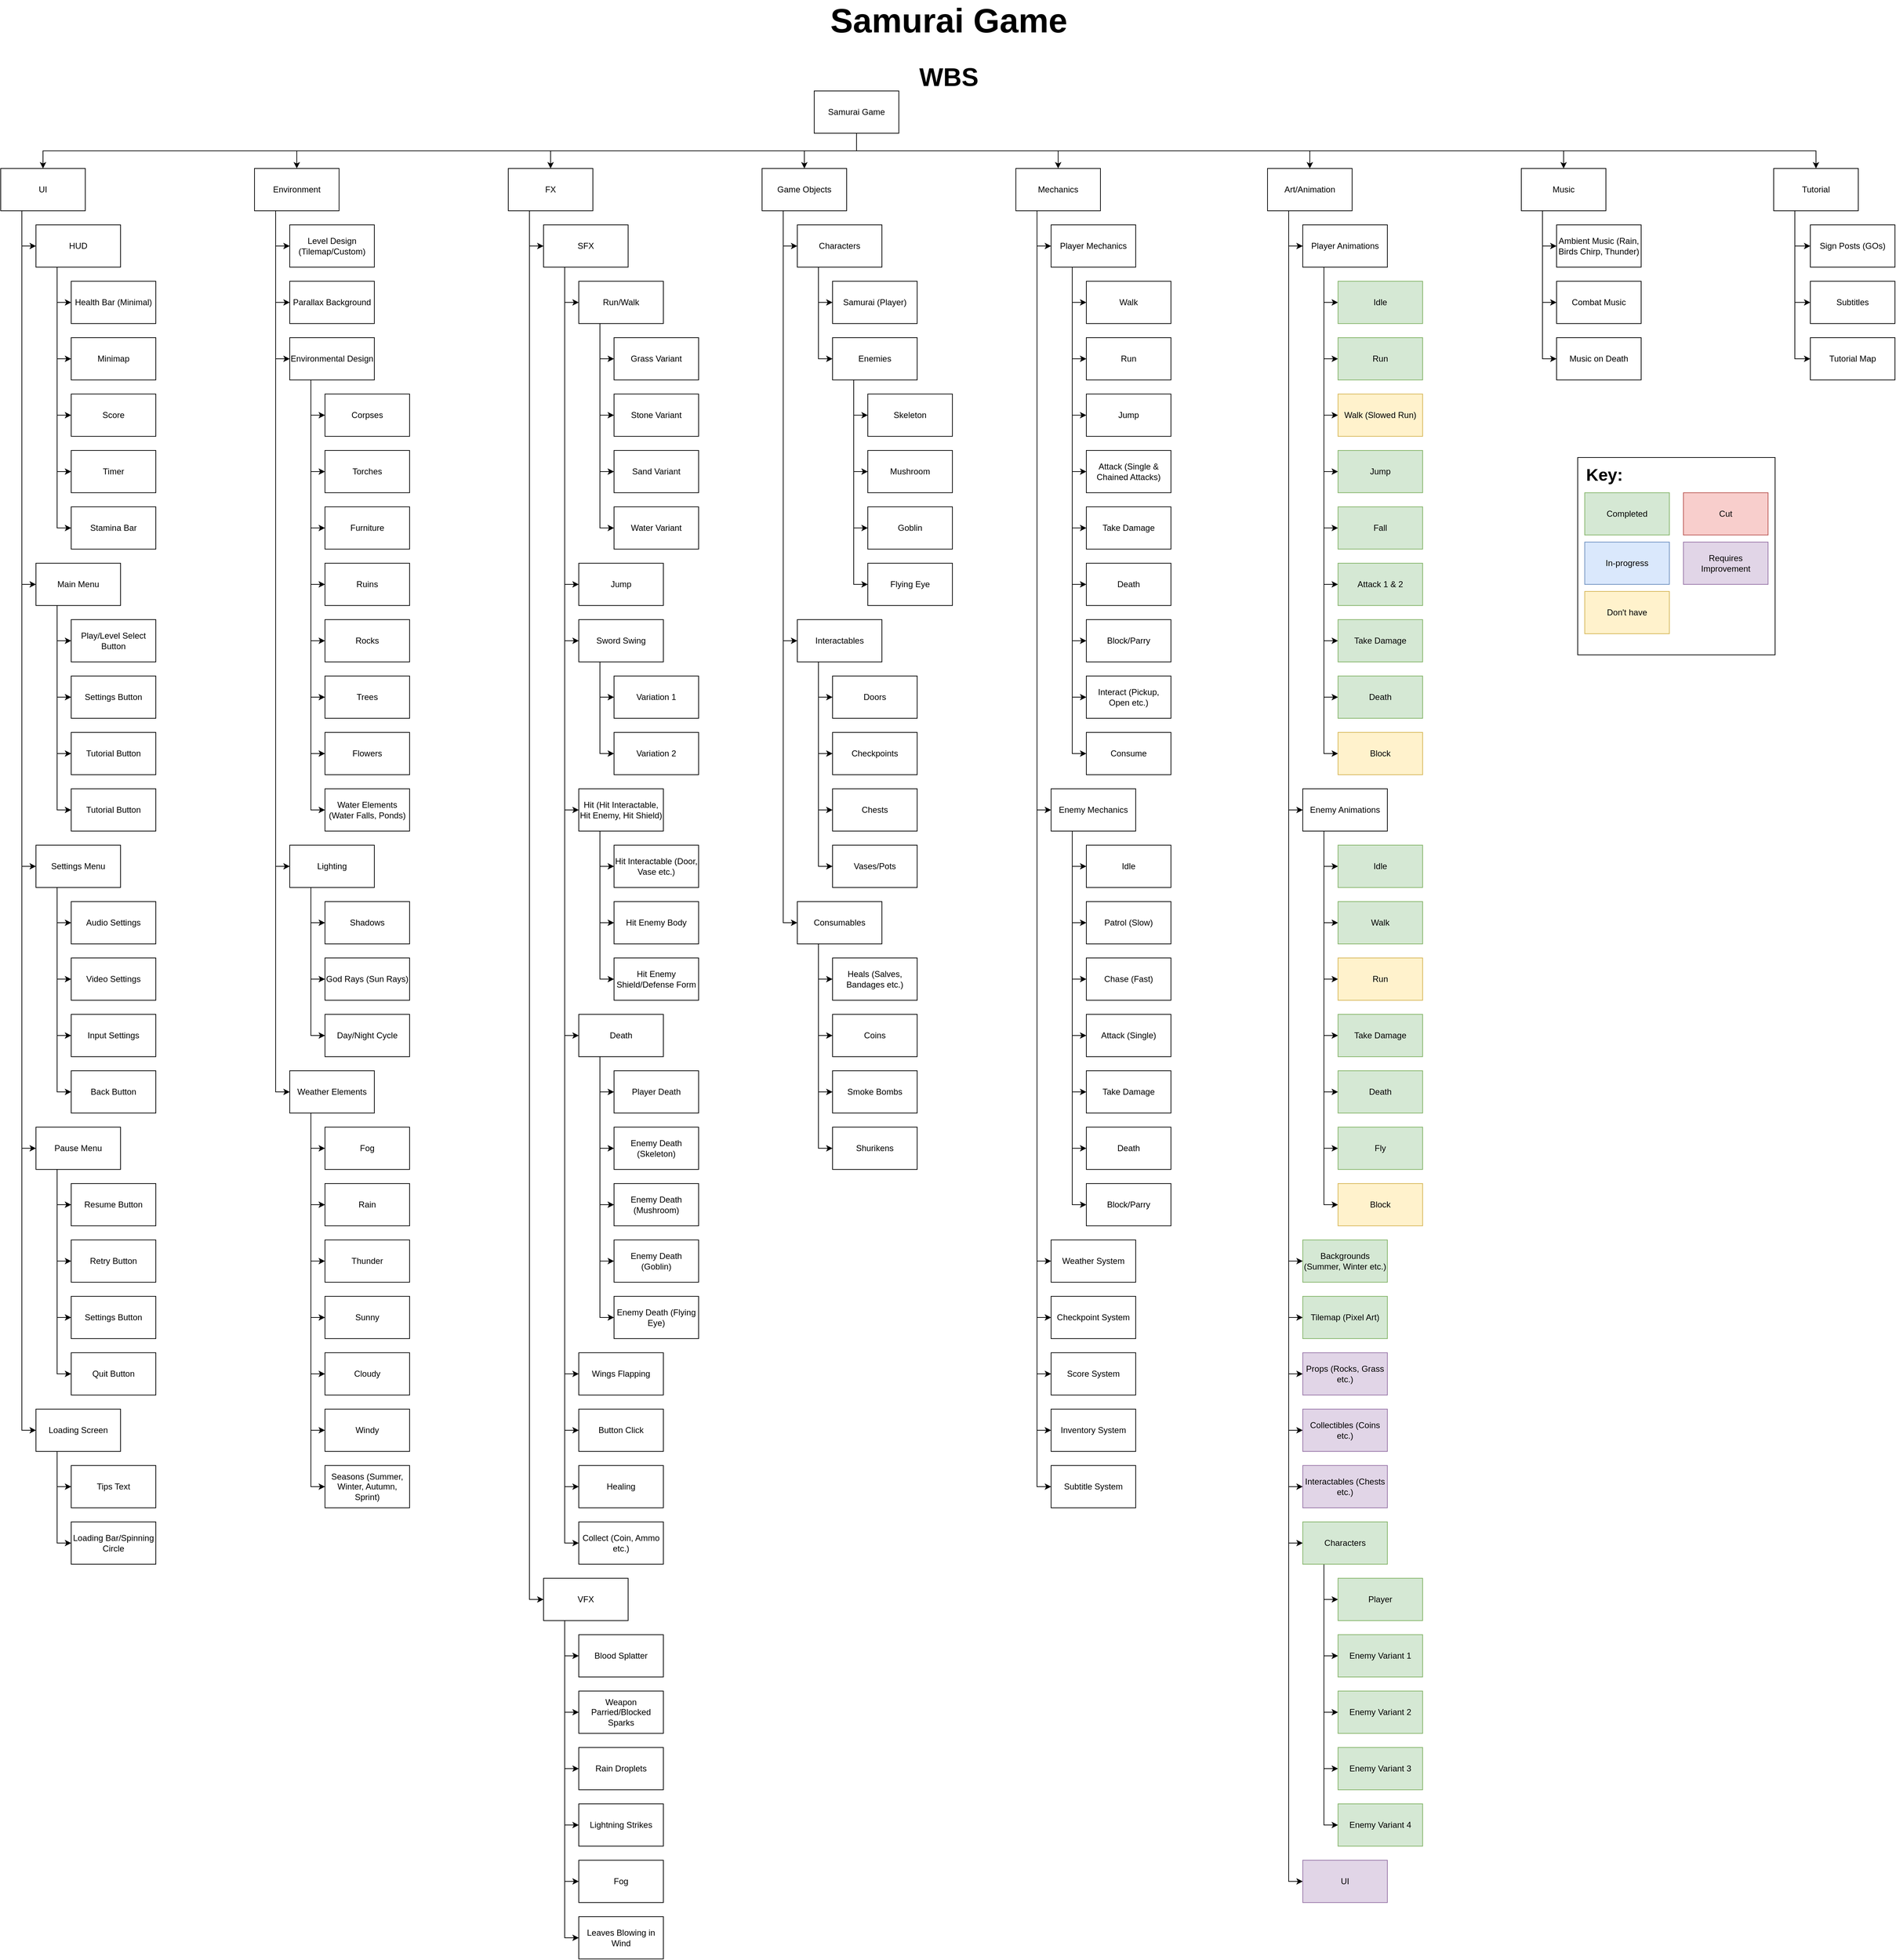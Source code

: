 <mxfile version="22.1.2" type="device">
  <diagram name="Page-1" id="mrjH4alz8MvLxn306mj4">
    <mxGraphModel dx="2336" dy="931" grid="1" gridSize="10" guides="1" tooltips="1" connect="1" arrows="1" fold="1" page="1" pageScale="1" pageWidth="827" pageHeight="1169" math="0" shadow="0">
      <root>
        <mxCell id="0" />
        <mxCell id="1" parent="0" />
        <mxCell id="wzBC2_cRoTb6O1ZxG3D2-1" value="&lt;span style=&quot;font-size: 48px;&quot;&gt;&lt;b&gt;Samurai Game&lt;/b&gt;&lt;/span&gt;" style="text;html=1;strokeColor=none;fillColor=none;align=center;verticalAlign=middle;whiteSpace=wrap;rounded=0;" parent="1" vertex="1">
          <mxGeometry x="650" y="40" width="356" height="40" as="geometry" />
        </mxCell>
        <mxCell id="wzBC2_cRoTb6O1ZxG3D2-2" value="&lt;b style=&quot;&quot;&gt;&lt;font style=&quot;font-size: 36px;&quot;&gt;WBS&lt;/font&gt;&lt;/b&gt;" style="text;html=1;strokeColor=none;fillColor=none;align=center;verticalAlign=middle;whiteSpace=wrap;rounded=0;" parent="1" vertex="1">
          <mxGeometry x="771" y="120" width="114" height="40" as="geometry" />
        </mxCell>
        <mxCell id="wzBC2_cRoTb6O1ZxG3D2-24" style="edgeStyle=orthogonalEdgeStyle;rounded=0;orthogonalLoop=1;jettySize=auto;html=1;exitX=0.25;exitY=1;exitDx=0;exitDy=0;entryX=0;entryY=0.5;entryDx=0;entryDy=0;" parent="1" source="wzBC2_cRoTb6O1ZxG3D2-3" target="wzBC2_cRoTb6O1ZxG3D2-23" edge="1">
          <mxGeometry relative="1" as="geometry" />
        </mxCell>
        <mxCell id="wzBC2_cRoTb6O1ZxG3D2-36" style="edgeStyle=orthogonalEdgeStyle;rounded=0;orthogonalLoop=1;jettySize=auto;html=1;exitX=0.25;exitY=1;exitDx=0;exitDy=0;entryX=0;entryY=0.5;entryDx=0;entryDy=0;" parent="1" source="wzBC2_cRoTb6O1ZxG3D2-3" target="wzBC2_cRoTb6O1ZxG3D2-35" edge="1">
          <mxGeometry relative="1" as="geometry" />
        </mxCell>
        <mxCell id="wzBC2_cRoTb6O1ZxG3D2-50" style="edgeStyle=orthogonalEdgeStyle;rounded=0;orthogonalLoop=1;jettySize=auto;html=1;exitX=0.25;exitY=1;exitDx=0;exitDy=0;entryX=0;entryY=0.5;entryDx=0;entryDy=0;" parent="1" source="wzBC2_cRoTb6O1ZxG3D2-3" target="wzBC2_cRoTb6O1ZxG3D2-49" edge="1">
          <mxGeometry relative="1" as="geometry" />
        </mxCell>
        <mxCell id="wzBC2_cRoTb6O1ZxG3D2-61" style="edgeStyle=orthogonalEdgeStyle;rounded=0;orthogonalLoop=1;jettySize=auto;html=1;exitX=0.25;exitY=1;exitDx=0;exitDy=0;entryX=0;entryY=0.5;entryDx=0;entryDy=0;" parent="1" source="wzBC2_cRoTb6O1ZxG3D2-3" target="wzBC2_cRoTb6O1ZxG3D2-60" edge="1">
          <mxGeometry relative="1" as="geometry" />
        </mxCell>
        <mxCell id="wzBC2_cRoTb6O1ZxG3D2-72" style="edgeStyle=orthogonalEdgeStyle;rounded=0;orthogonalLoop=1;jettySize=auto;html=1;exitX=0.25;exitY=1;exitDx=0;exitDy=0;entryX=0;entryY=0.5;entryDx=0;entryDy=0;" parent="1" source="wzBC2_cRoTb6O1ZxG3D2-3" target="wzBC2_cRoTb6O1ZxG3D2-71" edge="1">
          <mxGeometry relative="1" as="geometry" />
        </mxCell>
        <mxCell id="wzBC2_cRoTb6O1ZxG3D2-3" value="UI" style="rounded=0;whiteSpace=wrap;html=1;" parent="1" vertex="1">
          <mxGeometry x="-517" y="270" width="120" height="60" as="geometry" />
        </mxCell>
        <mxCell id="wzBC2_cRoTb6O1ZxG3D2-78" style="edgeStyle=orthogonalEdgeStyle;rounded=0;orthogonalLoop=1;jettySize=auto;html=1;exitX=0.25;exitY=1;exitDx=0;exitDy=0;entryX=0;entryY=0.5;entryDx=0;entryDy=0;" parent="1" source="wzBC2_cRoTb6O1ZxG3D2-4" target="wzBC2_cRoTb6O1ZxG3D2-77" edge="1">
          <mxGeometry relative="1" as="geometry" />
        </mxCell>
        <mxCell id="wzBC2_cRoTb6O1ZxG3D2-80" style="edgeStyle=orthogonalEdgeStyle;rounded=0;orthogonalLoop=1;jettySize=auto;html=1;exitX=0.25;exitY=1;exitDx=0;exitDy=0;entryX=0;entryY=0.5;entryDx=0;entryDy=0;" parent="1" source="wzBC2_cRoTb6O1ZxG3D2-4" target="wzBC2_cRoTb6O1ZxG3D2-79" edge="1">
          <mxGeometry relative="1" as="geometry" />
        </mxCell>
        <mxCell id="wzBC2_cRoTb6O1ZxG3D2-92" style="edgeStyle=orthogonalEdgeStyle;rounded=0;orthogonalLoop=1;jettySize=auto;html=1;exitX=0.25;exitY=1;exitDx=0;exitDy=0;entryX=0;entryY=0.5;entryDx=0;entryDy=0;" parent="1" source="wzBC2_cRoTb6O1ZxG3D2-4" target="wzBC2_cRoTb6O1ZxG3D2-91" edge="1">
          <mxGeometry relative="1" as="geometry" />
        </mxCell>
        <mxCell id="wzBC2_cRoTb6O1ZxG3D2-107" style="edgeStyle=orthogonalEdgeStyle;rounded=0;orthogonalLoop=1;jettySize=auto;html=1;exitX=0.25;exitY=1;exitDx=0;exitDy=0;entryX=0;entryY=0.5;entryDx=0;entryDy=0;" parent="1" source="wzBC2_cRoTb6O1ZxG3D2-4" target="wzBC2_cRoTb6O1ZxG3D2-106" edge="1">
          <mxGeometry relative="1" as="geometry" />
        </mxCell>
        <mxCell id="wzBC2_cRoTb6O1ZxG3D2-115" style="edgeStyle=orthogonalEdgeStyle;rounded=0;orthogonalLoop=1;jettySize=auto;html=1;exitX=0.25;exitY=1;exitDx=0;exitDy=0;entryX=0;entryY=0.5;entryDx=0;entryDy=0;" parent="1" source="wzBC2_cRoTb6O1ZxG3D2-4" target="wzBC2_cRoTb6O1ZxG3D2-114" edge="1">
          <mxGeometry relative="1" as="geometry" />
        </mxCell>
        <mxCell id="wzBC2_cRoTb6O1ZxG3D2-4" value="Environment" style="rounded=0;whiteSpace=wrap;html=1;" parent="1" vertex="1">
          <mxGeometry x="-157" y="270" width="120" height="60" as="geometry" />
        </mxCell>
        <mxCell id="wzBC2_cRoTb6O1ZxG3D2-130" style="edgeStyle=orthogonalEdgeStyle;rounded=0;orthogonalLoop=1;jettySize=auto;html=1;exitX=0.25;exitY=1;exitDx=0;exitDy=0;entryX=0;entryY=0.5;entryDx=0;entryDy=0;" parent="1" source="wzBC2_cRoTb6O1ZxG3D2-5" target="wzBC2_cRoTb6O1ZxG3D2-6" edge="1">
          <mxGeometry relative="1" as="geometry" />
        </mxCell>
        <mxCell id="wzBC2_cRoTb6O1ZxG3D2-131" style="edgeStyle=orthogonalEdgeStyle;rounded=0;orthogonalLoop=1;jettySize=auto;html=1;exitX=0.25;exitY=1;exitDx=0;exitDy=0;entryX=0;entryY=0.5;entryDx=0;entryDy=0;" parent="1" source="wzBC2_cRoTb6O1ZxG3D2-5" target="wzBC2_cRoTb6O1ZxG3D2-7" edge="1">
          <mxGeometry relative="1" as="geometry" />
        </mxCell>
        <mxCell id="wzBC2_cRoTb6O1ZxG3D2-5" value="FX" style="rounded=0;whiteSpace=wrap;html=1;" parent="1" vertex="1">
          <mxGeometry x="203" y="270" width="120" height="60" as="geometry" />
        </mxCell>
        <mxCell id="wzBC2_cRoTb6O1ZxG3D2-133" style="edgeStyle=orthogonalEdgeStyle;rounded=0;orthogonalLoop=1;jettySize=auto;html=1;exitX=0.25;exitY=1;exitDx=0;exitDy=0;entryX=0;entryY=0.5;entryDx=0;entryDy=0;" parent="1" source="wzBC2_cRoTb6O1ZxG3D2-6" target="wzBC2_cRoTb6O1ZxG3D2-132" edge="1">
          <mxGeometry relative="1" as="geometry" />
        </mxCell>
        <mxCell id="ayJBpqy1T9YP6r--ltTi-8" style="edgeStyle=orthogonalEdgeStyle;rounded=0;orthogonalLoop=1;jettySize=auto;html=1;exitX=0.25;exitY=1;exitDx=0;exitDy=0;entryX=0;entryY=0.5;entryDx=0;entryDy=0;" parent="1" source="wzBC2_cRoTb6O1ZxG3D2-6" target="ayJBpqy1T9YP6r--ltTi-7" edge="1">
          <mxGeometry relative="1" as="geometry" />
        </mxCell>
        <mxCell id="ayJBpqy1T9YP6r--ltTi-10" style="edgeStyle=orthogonalEdgeStyle;rounded=0;orthogonalLoop=1;jettySize=auto;html=1;exitX=0.25;exitY=1;exitDx=0;exitDy=0;entryX=0;entryY=0.5;entryDx=0;entryDy=0;" parent="1" source="wzBC2_cRoTb6O1ZxG3D2-6" target="ayJBpqy1T9YP6r--ltTi-9" edge="1">
          <mxGeometry relative="1" as="geometry" />
        </mxCell>
        <mxCell id="ayJBpqy1T9YP6r--ltTi-12" style="edgeStyle=orthogonalEdgeStyle;rounded=0;orthogonalLoop=1;jettySize=auto;html=1;exitX=0.25;exitY=1;exitDx=0;exitDy=0;entryX=0;entryY=0.5;entryDx=0;entryDy=0;" parent="1" source="wzBC2_cRoTb6O1ZxG3D2-6" target="ayJBpqy1T9YP6r--ltTi-11" edge="1">
          <mxGeometry relative="1" as="geometry" />
        </mxCell>
        <mxCell id="ayJBpqy1T9YP6r--ltTi-14" style="edgeStyle=orthogonalEdgeStyle;rounded=0;orthogonalLoop=1;jettySize=auto;html=1;exitX=0.25;exitY=1;exitDx=0;exitDy=0;entryX=0;entryY=0.5;entryDx=0;entryDy=0;" parent="1" source="wzBC2_cRoTb6O1ZxG3D2-6" target="ayJBpqy1T9YP6r--ltTi-13" edge="1">
          <mxGeometry relative="1" as="geometry" />
        </mxCell>
        <mxCell id="ayJBpqy1T9YP6r--ltTi-36" style="edgeStyle=orthogonalEdgeStyle;rounded=0;orthogonalLoop=1;jettySize=auto;html=1;exitX=0.25;exitY=1;exitDx=0;exitDy=0;entryX=0;entryY=0.5;entryDx=0;entryDy=0;" parent="1" source="wzBC2_cRoTb6O1ZxG3D2-6" target="ayJBpqy1T9YP6r--ltTi-35" edge="1">
          <mxGeometry relative="1" as="geometry" />
        </mxCell>
        <mxCell id="ayJBpqy1T9YP6r--ltTi-48" style="edgeStyle=orthogonalEdgeStyle;rounded=0;orthogonalLoop=1;jettySize=auto;html=1;exitX=0.25;exitY=1;exitDx=0;exitDy=0;entryX=0;entryY=0.5;entryDx=0;entryDy=0;" parent="1" source="wzBC2_cRoTb6O1ZxG3D2-6" target="ayJBpqy1T9YP6r--ltTi-47" edge="1">
          <mxGeometry relative="1" as="geometry" />
        </mxCell>
        <mxCell id="ayJBpqy1T9YP6r--ltTi-50" style="edgeStyle=orthogonalEdgeStyle;rounded=0;orthogonalLoop=1;jettySize=auto;html=1;exitX=0.25;exitY=1;exitDx=0;exitDy=0;entryX=0;entryY=0.5;entryDx=0;entryDy=0;" parent="1" source="wzBC2_cRoTb6O1ZxG3D2-6" target="ayJBpqy1T9YP6r--ltTi-49" edge="1">
          <mxGeometry relative="1" as="geometry" />
        </mxCell>
        <mxCell id="ayJBpqy1T9YP6r--ltTi-52" style="edgeStyle=orthogonalEdgeStyle;rounded=0;orthogonalLoop=1;jettySize=auto;html=1;exitX=0.25;exitY=1;exitDx=0;exitDy=0;entryX=0;entryY=0.5;entryDx=0;entryDy=0;" parent="1" source="wzBC2_cRoTb6O1ZxG3D2-6" target="ayJBpqy1T9YP6r--ltTi-51" edge="1">
          <mxGeometry relative="1" as="geometry" />
        </mxCell>
        <mxCell id="wzBC2_cRoTb6O1ZxG3D2-6" value="SFX" style="rounded=0;whiteSpace=wrap;html=1;" parent="1" vertex="1">
          <mxGeometry x="253" y="350" width="120" height="60" as="geometry" />
        </mxCell>
        <mxCell id="wzBC2_cRoTb6O1ZxG3D2-135" style="edgeStyle=orthogonalEdgeStyle;rounded=0;orthogonalLoop=1;jettySize=auto;html=1;exitX=0.25;exitY=1;exitDx=0;exitDy=0;entryX=0;entryY=0.5;entryDx=0;entryDy=0;" parent="1" source="wzBC2_cRoTb6O1ZxG3D2-7" target="wzBC2_cRoTb6O1ZxG3D2-134" edge="1">
          <mxGeometry relative="1" as="geometry" />
        </mxCell>
        <mxCell id="ayJBpqy1T9YP6r--ltTi-54" style="edgeStyle=orthogonalEdgeStyle;rounded=0;orthogonalLoop=1;jettySize=auto;html=1;exitX=0.25;exitY=1;exitDx=0;exitDy=0;entryX=0;entryY=0.5;entryDx=0;entryDy=0;" parent="1" source="wzBC2_cRoTb6O1ZxG3D2-7" target="ayJBpqy1T9YP6r--ltTi-53" edge="1">
          <mxGeometry relative="1" as="geometry" />
        </mxCell>
        <mxCell id="ayJBpqy1T9YP6r--ltTi-56" style="edgeStyle=orthogonalEdgeStyle;rounded=0;orthogonalLoop=1;jettySize=auto;html=1;exitX=0.25;exitY=1;exitDx=0;exitDy=0;entryX=0;entryY=0.5;entryDx=0;entryDy=0;" parent="1" source="wzBC2_cRoTb6O1ZxG3D2-7" target="ayJBpqy1T9YP6r--ltTi-55" edge="1">
          <mxGeometry relative="1" as="geometry" />
        </mxCell>
        <mxCell id="ayJBpqy1T9YP6r--ltTi-58" style="edgeStyle=orthogonalEdgeStyle;rounded=0;orthogonalLoop=1;jettySize=auto;html=1;exitX=0.25;exitY=1;exitDx=0;exitDy=0;entryX=0;entryY=0.5;entryDx=0;entryDy=0;" parent="1" source="wzBC2_cRoTb6O1ZxG3D2-7" target="ayJBpqy1T9YP6r--ltTi-57" edge="1">
          <mxGeometry relative="1" as="geometry" />
        </mxCell>
        <mxCell id="ayJBpqy1T9YP6r--ltTi-60" style="edgeStyle=orthogonalEdgeStyle;rounded=0;orthogonalLoop=1;jettySize=auto;html=1;exitX=0.25;exitY=1;exitDx=0;exitDy=0;entryX=0;entryY=0.5;entryDx=0;entryDy=0;" parent="1" source="wzBC2_cRoTb6O1ZxG3D2-7" target="ayJBpqy1T9YP6r--ltTi-59" edge="1">
          <mxGeometry relative="1" as="geometry" />
        </mxCell>
        <mxCell id="ayJBpqy1T9YP6r--ltTi-62" style="edgeStyle=orthogonalEdgeStyle;rounded=0;orthogonalLoop=1;jettySize=auto;html=1;exitX=0.25;exitY=1;exitDx=0;exitDy=0;entryX=0;entryY=0.5;entryDx=0;entryDy=0;" parent="1" source="wzBC2_cRoTb6O1ZxG3D2-7" target="ayJBpqy1T9YP6r--ltTi-61" edge="1">
          <mxGeometry relative="1" as="geometry" />
        </mxCell>
        <mxCell id="wzBC2_cRoTb6O1ZxG3D2-7" value="VFX" style="rounded=0;whiteSpace=wrap;html=1;" parent="1" vertex="1">
          <mxGeometry x="253" y="2270" width="120" height="60" as="geometry" />
        </mxCell>
        <mxCell id="wzBC2_cRoTb6O1ZxG3D2-136" style="edgeStyle=orthogonalEdgeStyle;rounded=0;orthogonalLoop=1;jettySize=auto;html=1;exitX=0.25;exitY=1;exitDx=0;exitDy=0;entryX=0;entryY=0.5;entryDx=0;entryDy=0;" parent="1" source="wzBC2_cRoTb6O1ZxG3D2-8" target="wzBC2_cRoTb6O1ZxG3D2-9" edge="1">
          <mxGeometry relative="1" as="geometry" />
        </mxCell>
        <mxCell id="wzBC2_cRoTb6O1ZxG3D2-137" style="edgeStyle=orthogonalEdgeStyle;rounded=0;orthogonalLoop=1;jettySize=auto;html=1;exitX=0.25;exitY=1;exitDx=0;exitDy=0;entryX=0;entryY=0.5;entryDx=0;entryDy=0;" parent="1" source="wzBC2_cRoTb6O1ZxG3D2-8" target="wzBC2_cRoTb6O1ZxG3D2-10" edge="1">
          <mxGeometry relative="1" as="geometry" />
        </mxCell>
        <mxCell id="wzBC2_cRoTb6O1ZxG3D2-138" style="edgeStyle=orthogonalEdgeStyle;rounded=0;orthogonalLoop=1;jettySize=auto;html=1;exitX=0.25;exitY=1;exitDx=0;exitDy=0;entryX=0;entryY=0.5;entryDx=0;entryDy=0;" parent="1" source="wzBC2_cRoTb6O1ZxG3D2-8" target="wzBC2_cRoTb6O1ZxG3D2-11" edge="1">
          <mxGeometry relative="1" as="geometry" />
        </mxCell>
        <mxCell id="wzBC2_cRoTb6O1ZxG3D2-8" value="Game Objects" style="rounded=0;whiteSpace=wrap;html=1;" parent="1" vertex="1">
          <mxGeometry x="563" y="270" width="120" height="60" as="geometry" />
        </mxCell>
        <mxCell id="wzBC2_cRoTb6O1ZxG3D2-140" style="edgeStyle=orthogonalEdgeStyle;rounded=0;orthogonalLoop=1;jettySize=auto;html=1;exitX=0.25;exitY=1;exitDx=0;exitDy=0;entryX=0;entryY=0.5;entryDx=0;entryDy=0;" parent="1" source="wzBC2_cRoTb6O1ZxG3D2-9" target="wzBC2_cRoTb6O1ZxG3D2-139" edge="1">
          <mxGeometry relative="1" as="geometry" />
        </mxCell>
        <mxCell id="ayJBpqy1T9YP6r--ltTi-64" style="edgeStyle=orthogonalEdgeStyle;rounded=0;orthogonalLoop=1;jettySize=auto;html=1;exitX=0.25;exitY=1;exitDx=0;exitDy=0;entryX=0;entryY=0.5;entryDx=0;entryDy=0;" parent="1" source="wzBC2_cRoTb6O1ZxG3D2-9" target="ayJBpqy1T9YP6r--ltTi-63" edge="1">
          <mxGeometry relative="1" as="geometry" />
        </mxCell>
        <mxCell id="wzBC2_cRoTb6O1ZxG3D2-9" value="Characters" style="rounded=0;whiteSpace=wrap;html=1;" parent="1" vertex="1">
          <mxGeometry x="613" y="350" width="120" height="60" as="geometry" />
        </mxCell>
        <mxCell id="wzBC2_cRoTb6O1ZxG3D2-142" style="edgeStyle=orthogonalEdgeStyle;rounded=0;orthogonalLoop=1;jettySize=auto;html=1;exitX=0.25;exitY=1;exitDx=0;exitDy=0;entryX=0;entryY=0.5;entryDx=0;entryDy=0;" parent="1" source="wzBC2_cRoTb6O1ZxG3D2-10" target="wzBC2_cRoTb6O1ZxG3D2-141" edge="1">
          <mxGeometry relative="1" as="geometry" />
        </mxCell>
        <mxCell id="ayJBpqy1T9YP6r--ltTi-74" style="edgeStyle=orthogonalEdgeStyle;rounded=0;orthogonalLoop=1;jettySize=auto;html=1;exitX=0.25;exitY=1;exitDx=0;exitDy=0;entryX=0;entryY=0.5;entryDx=0;entryDy=0;" parent="1" source="wzBC2_cRoTb6O1ZxG3D2-10" target="ayJBpqy1T9YP6r--ltTi-73" edge="1">
          <mxGeometry relative="1" as="geometry" />
        </mxCell>
        <mxCell id="ayJBpqy1T9YP6r--ltTi-76" style="edgeStyle=orthogonalEdgeStyle;rounded=0;orthogonalLoop=1;jettySize=auto;html=1;exitX=0.25;exitY=1;exitDx=0;exitDy=0;entryX=0;entryY=0.5;entryDx=0;entryDy=0;" parent="1" source="wzBC2_cRoTb6O1ZxG3D2-10" target="ayJBpqy1T9YP6r--ltTi-75" edge="1">
          <mxGeometry relative="1" as="geometry" />
        </mxCell>
        <mxCell id="ayJBpqy1T9YP6r--ltTi-78" style="edgeStyle=orthogonalEdgeStyle;rounded=0;orthogonalLoop=1;jettySize=auto;html=1;exitX=0.25;exitY=1;exitDx=0;exitDy=0;entryX=0;entryY=0.5;entryDx=0;entryDy=0;" parent="1" source="wzBC2_cRoTb6O1ZxG3D2-10" target="ayJBpqy1T9YP6r--ltTi-77" edge="1">
          <mxGeometry relative="1" as="geometry" />
        </mxCell>
        <mxCell id="wzBC2_cRoTb6O1ZxG3D2-10" value="Interactables" style="rounded=0;whiteSpace=wrap;html=1;" parent="1" vertex="1">
          <mxGeometry x="613" y="910" width="120" height="60" as="geometry" />
        </mxCell>
        <mxCell id="wzBC2_cRoTb6O1ZxG3D2-144" style="edgeStyle=orthogonalEdgeStyle;rounded=0;orthogonalLoop=1;jettySize=auto;html=1;exitX=0.25;exitY=1;exitDx=0;exitDy=0;entryX=0;entryY=0.5;entryDx=0;entryDy=0;" parent="1" source="wzBC2_cRoTb6O1ZxG3D2-11" target="wzBC2_cRoTb6O1ZxG3D2-143" edge="1">
          <mxGeometry relative="1" as="geometry" />
        </mxCell>
        <mxCell id="ayJBpqy1T9YP6r--ltTi-80" style="edgeStyle=orthogonalEdgeStyle;rounded=0;orthogonalLoop=1;jettySize=auto;html=1;exitX=0.25;exitY=1;exitDx=0;exitDy=0;entryX=0;entryY=0.5;entryDx=0;entryDy=0;" parent="1" source="wzBC2_cRoTb6O1ZxG3D2-11" target="ayJBpqy1T9YP6r--ltTi-79" edge="1">
          <mxGeometry relative="1" as="geometry" />
        </mxCell>
        <mxCell id="ayJBpqy1T9YP6r--ltTi-82" style="edgeStyle=orthogonalEdgeStyle;rounded=0;orthogonalLoop=1;jettySize=auto;html=1;exitX=0.25;exitY=1;exitDx=0;exitDy=0;entryX=0;entryY=0.5;entryDx=0;entryDy=0;" parent="1" source="wzBC2_cRoTb6O1ZxG3D2-11" target="ayJBpqy1T9YP6r--ltTi-81" edge="1">
          <mxGeometry relative="1" as="geometry" />
        </mxCell>
        <mxCell id="ayJBpqy1T9YP6r--ltTi-84" style="edgeStyle=orthogonalEdgeStyle;rounded=0;orthogonalLoop=1;jettySize=auto;html=1;exitX=0.25;exitY=1;exitDx=0;exitDy=0;entryX=0;entryY=0.5;entryDx=0;entryDy=0;" parent="1" source="wzBC2_cRoTb6O1ZxG3D2-11" target="ayJBpqy1T9YP6r--ltTi-83" edge="1">
          <mxGeometry relative="1" as="geometry" />
        </mxCell>
        <mxCell id="wzBC2_cRoTb6O1ZxG3D2-11" value="Consumables" style="rounded=0;whiteSpace=wrap;html=1;" parent="1" vertex="1">
          <mxGeometry x="613" y="1310" width="120" height="60" as="geometry" />
        </mxCell>
        <mxCell id="ayJBpqy1T9YP6r--ltTi-86" style="edgeStyle=orthogonalEdgeStyle;rounded=0;orthogonalLoop=1;jettySize=auto;html=1;exitX=0.25;exitY=1;exitDx=0;exitDy=0;entryX=0;entryY=0.5;entryDx=0;entryDy=0;" parent="1" source="wzBC2_cRoTb6O1ZxG3D2-12" target="ayJBpqy1T9YP6r--ltTi-85" edge="1">
          <mxGeometry relative="1" as="geometry" />
        </mxCell>
        <mxCell id="ayJBpqy1T9YP6r--ltTi-89" style="edgeStyle=orthogonalEdgeStyle;rounded=0;orthogonalLoop=1;jettySize=auto;html=1;exitX=0.25;exitY=1;exitDx=0;exitDy=0;entryX=0;entryY=0.5;entryDx=0;entryDy=0;" parent="1" source="wzBC2_cRoTb6O1ZxG3D2-12" target="ayJBpqy1T9YP6r--ltTi-88" edge="1">
          <mxGeometry relative="1" as="geometry" />
        </mxCell>
        <mxCell id="ayJBpqy1T9YP6r--ltTi-123" style="edgeStyle=orthogonalEdgeStyle;rounded=0;orthogonalLoop=1;jettySize=auto;html=1;exitX=0.25;exitY=1;exitDx=0;exitDy=0;entryX=0;entryY=0.5;entryDx=0;entryDy=0;" parent="1" source="wzBC2_cRoTb6O1ZxG3D2-12" target="ayJBpqy1T9YP6r--ltTi-122" edge="1">
          <mxGeometry relative="1" as="geometry" />
        </mxCell>
        <mxCell id="ayJBpqy1T9YP6r--ltTi-128" style="edgeStyle=orthogonalEdgeStyle;rounded=0;orthogonalLoop=1;jettySize=auto;html=1;exitX=0.25;exitY=1;exitDx=0;exitDy=0;entryX=0;entryY=0.5;entryDx=0;entryDy=0;" parent="1" source="wzBC2_cRoTb6O1ZxG3D2-12" target="ayJBpqy1T9YP6r--ltTi-124" edge="1">
          <mxGeometry relative="1" as="geometry" />
        </mxCell>
        <mxCell id="ayJBpqy1T9YP6r--ltTi-129" style="edgeStyle=orthogonalEdgeStyle;rounded=0;orthogonalLoop=1;jettySize=auto;html=1;exitX=0.25;exitY=1;exitDx=0;exitDy=0;entryX=0;entryY=0.5;entryDx=0;entryDy=0;" parent="1" source="wzBC2_cRoTb6O1ZxG3D2-12" target="ayJBpqy1T9YP6r--ltTi-125" edge="1">
          <mxGeometry relative="1" as="geometry" />
        </mxCell>
        <mxCell id="ayJBpqy1T9YP6r--ltTi-130" style="edgeStyle=orthogonalEdgeStyle;rounded=0;orthogonalLoop=1;jettySize=auto;html=1;exitX=0.25;exitY=1;exitDx=0;exitDy=0;entryX=0;entryY=0.5;entryDx=0;entryDy=0;" parent="1" source="wzBC2_cRoTb6O1ZxG3D2-12" target="ayJBpqy1T9YP6r--ltTi-126" edge="1">
          <mxGeometry relative="1" as="geometry" />
        </mxCell>
        <mxCell id="ayJBpqy1T9YP6r--ltTi-131" style="edgeStyle=orthogonalEdgeStyle;rounded=0;orthogonalLoop=1;jettySize=auto;html=1;exitX=0.25;exitY=1;exitDx=0;exitDy=0;entryX=0;entryY=0.5;entryDx=0;entryDy=0;" parent="1" source="wzBC2_cRoTb6O1ZxG3D2-12" target="ayJBpqy1T9YP6r--ltTi-127" edge="1">
          <mxGeometry relative="1" as="geometry" />
        </mxCell>
        <mxCell id="wzBC2_cRoTb6O1ZxG3D2-12" value="Mechanics" style="rounded=0;whiteSpace=wrap;html=1;" parent="1" vertex="1">
          <mxGeometry x="923" y="270" width="120" height="60" as="geometry" />
        </mxCell>
        <mxCell id="aUMnuQvQZvqFeicLverR-12" style="edgeStyle=orthogonalEdgeStyle;rounded=0;orthogonalLoop=1;jettySize=auto;html=1;exitX=0.25;exitY=1;exitDx=0;exitDy=0;entryX=0;entryY=0.5;entryDx=0;entryDy=0;" parent="1" source="wzBC2_cRoTb6O1ZxG3D2-14" target="aUMnuQvQZvqFeicLverR-11" edge="1">
          <mxGeometry relative="1" as="geometry" />
        </mxCell>
        <mxCell id="aUMnuQvQZvqFeicLverR-30" style="edgeStyle=orthogonalEdgeStyle;rounded=0;orthogonalLoop=1;jettySize=auto;html=1;exitX=0.25;exitY=1;exitDx=0;exitDy=0;entryX=0;entryY=0.5;entryDx=0;entryDy=0;" parent="1" source="wzBC2_cRoTb6O1ZxG3D2-14" target="aUMnuQvQZvqFeicLverR-29" edge="1">
          <mxGeometry relative="1" as="geometry" />
        </mxCell>
        <mxCell id="aUMnuQvQZvqFeicLverR-47" style="edgeStyle=orthogonalEdgeStyle;rounded=0;orthogonalLoop=1;jettySize=auto;html=1;exitX=0.25;exitY=1;exitDx=0;exitDy=0;entryX=0;entryY=0.5;entryDx=0;entryDy=0;" parent="1" source="wzBC2_cRoTb6O1ZxG3D2-14" target="aUMnuQvQZvqFeicLverR-48" edge="1">
          <mxGeometry relative="1" as="geometry">
            <mxPoint x="1309.529" y="1852.353" as="targetPoint" />
          </mxGeometry>
        </mxCell>
        <mxCell id="aUMnuQvQZvqFeicLverR-50" style="edgeStyle=orthogonalEdgeStyle;rounded=0;orthogonalLoop=1;jettySize=auto;html=1;exitX=0.25;exitY=1;exitDx=0;exitDy=0;entryX=0;entryY=0.5;entryDx=0;entryDy=0;" parent="1" source="wzBC2_cRoTb6O1ZxG3D2-14" target="aUMnuQvQZvqFeicLverR-49" edge="1">
          <mxGeometry relative="1" as="geometry" />
        </mxCell>
        <mxCell id="aUMnuQvQZvqFeicLverR-56" style="edgeStyle=orthogonalEdgeStyle;rounded=0;orthogonalLoop=1;jettySize=auto;html=1;exitX=0.25;exitY=1;exitDx=0;exitDy=0;entryX=0;entryY=0.5;entryDx=0;entryDy=0;" parent="1" source="wzBC2_cRoTb6O1ZxG3D2-14" target="aUMnuQvQZvqFeicLverR-53" edge="1">
          <mxGeometry relative="1" as="geometry" />
        </mxCell>
        <mxCell id="aUMnuQvQZvqFeicLverR-57" style="edgeStyle=orthogonalEdgeStyle;rounded=0;orthogonalLoop=1;jettySize=auto;html=1;exitX=0.25;exitY=1;exitDx=0;exitDy=0;entryX=0;entryY=0.5;entryDx=0;entryDy=0;" parent="1" source="wzBC2_cRoTb6O1ZxG3D2-14" target="aUMnuQvQZvqFeicLverR-54" edge="1">
          <mxGeometry relative="1" as="geometry" />
        </mxCell>
        <mxCell id="aUMnuQvQZvqFeicLverR-58" style="edgeStyle=orthogonalEdgeStyle;rounded=0;orthogonalLoop=1;jettySize=auto;html=1;exitX=0.25;exitY=1;exitDx=0;exitDy=0;entryX=0;entryY=0.5;entryDx=0;entryDy=0;" parent="1" source="wzBC2_cRoTb6O1ZxG3D2-14" target="aUMnuQvQZvqFeicLverR-55" edge="1">
          <mxGeometry relative="1" as="geometry" />
        </mxCell>
        <mxCell id="sybgNiaoGhQeRSR4MX-8-2" style="edgeStyle=orthogonalEdgeStyle;rounded=0;orthogonalLoop=1;jettySize=auto;html=1;exitX=0.25;exitY=1;exitDx=0;exitDy=0;entryX=0;entryY=0.5;entryDx=0;entryDy=0;" edge="1" parent="1" source="wzBC2_cRoTb6O1ZxG3D2-14" target="sybgNiaoGhQeRSR4MX-8-1">
          <mxGeometry relative="1" as="geometry" />
        </mxCell>
        <mxCell id="sybgNiaoGhQeRSR4MX-8-29" style="edgeStyle=orthogonalEdgeStyle;rounded=0;orthogonalLoop=1;jettySize=auto;html=1;exitX=0.25;exitY=1;exitDx=0;exitDy=0;entryX=0;entryY=0.5;entryDx=0;entryDy=0;" edge="1" parent="1" source="wzBC2_cRoTb6O1ZxG3D2-14" target="sybgNiaoGhQeRSR4MX-8-28">
          <mxGeometry relative="1" as="geometry" />
        </mxCell>
        <mxCell id="wzBC2_cRoTb6O1ZxG3D2-14" value="Art/Animation" style="rounded=0;whiteSpace=wrap;html=1;" parent="1" vertex="1">
          <mxGeometry x="1280" y="270" width="120" height="60" as="geometry" />
        </mxCell>
        <mxCell id="wzBC2_cRoTb6O1ZxG3D2-16" style="edgeStyle=orthogonalEdgeStyle;rounded=0;orthogonalLoop=1;jettySize=auto;html=1;exitX=0.5;exitY=1;exitDx=0;exitDy=0;entryX=0.5;entryY=0;entryDx=0;entryDy=0;" parent="1" source="wzBC2_cRoTb6O1ZxG3D2-15" target="wzBC2_cRoTb6O1ZxG3D2-3" edge="1">
          <mxGeometry relative="1" as="geometry" />
        </mxCell>
        <mxCell id="wzBC2_cRoTb6O1ZxG3D2-17" style="edgeStyle=orthogonalEdgeStyle;rounded=0;orthogonalLoop=1;jettySize=auto;html=1;exitX=0.5;exitY=1;exitDx=0;exitDy=0;entryX=0.5;entryY=0;entryDx=0;entryDy=0;" parent="1" source="wzBC2_cRoTb6O1ZxG3D2-15" target="wzBC2_cRoTb6O1ZxG3D2-4" edge="1">
          <mxGeometry relative="1" as="geometry" />
        </mxCell>
        <mxCell id="wzBC2_cRoTb6O1ZxG3D2-18" style="edgeStyle=orthogonalEdgeStyle;rounded=0;orthogonalLoop=1;jettySize=auto;html=1;exitX=0.5;exitY=1;exitDx=0;exitDy=0;entryX=0.5;entryY=0;entryDx=0;entryDy=0;" parent="1" source="wzBC2_cRoTb6O1ZxG3D2-15" target="wzBC2_cRoTb6O1ZxG3D2-5" edge="1">
          <mxGeometry relative="1" as="geometry" />
        </mxCell>
        <mxCell id="wzBC2_cRoTb6O1ZxG3D2-19" style="edgeStyle=orthogonalEdgeStyle;rounded=0;orthogonalLoop=1;jettySize=auto;html=1;exitX=0.5;exitY=1;exitDx=0;exitDy=0;entryX=0.5;entryY=0;entryDx=0;entryDy=0;" parent="1" source="wzBC2_cRoTb6O1ZxG3D2-15" target="wzBC2_cRoTb6O1ZxG3D2-8" edge="1">
          <mxGeometry relative="1" as="geometry" />
        </mxCell>
        <mxCell id="wzBC2_cRoTb6O1ZxG3D2-20" style="edgeStyle=orthogonalEdgeStyle;rounded=0;orthogonalLoop=1;jettySize=auto;html=1;exitX=0.5;exitY=1;exitDx=0;exitDy=0;entryX=0.5;entryY=0;entryDx=0;entryDy=0;" parent="1" source="wzBC2_cRoTb6O1ZxG3D2-15" target="wzBC2_cRoTb6O1ZxG3D2-12" edge="1">
          <mxGeometry relative="1" as="geometry" />
        </mxCell>
        <mxCell id="wzBC2_cRoTb6O1ZxG3D2-22" style="edgeStyle=orthogonalEdgeStyle;rounded=0;orthogonalLoop=1;jettySize=auto;html=1;exitX=0.5;exitY=1;exitDx=0;exitDy=0;entryX=0.5;entryY=0;entryDx=0;entryDy=0;" parent="1" source="wzBC2_cRoTb6O1ZxG3D2-15" target="wzBC2_cRoTb6O1ZxG3D2-14" edge="1">
          <mxGeometry relative="1" as="geometry" />
        </mxCell>
        <mxCell id="ayJBpqy1T9YP6r--ltTi-2" style="edgeStyle=orthogonalEdgeStyle;rounded=0;orthogonalLoop=1;jettySize=auto;html=1;exitX=0.5;exitY=1;exitDx=0;exitDy=0;entryX=0.5;entryY=0;entryDx=0;entryDy=0;" parent="1" source="wzBC2_cRoTb6O1ZxG3D2-15" target="ayJBpqy1T9YP6r--ltTi-1" edge="1">
          <mxGeometry relative="1" as="geometry" />
        </mxCell>
        <mxCell id="aUMnuQvQZvqFeicLverR-4" style="edgeStyle=orthogonalEdgeStyle;rounded=0;orthogonalLoop=1;jettySize=auto;html=1;exitX=0.5;exitY=1;exitDx=0;exitDy=0;entryX=0.5;entryY=0;entryDx=0;entryDy=0;" parent="1" source="wzBC2_cRoTb6O1ZxG3D2-15" target="aUMnuQvQZvqFeicLverR-3" edge="1">
          <mxGeometry relative="1" as="geometry">
            <mxPoint x="2421.176" y="250" as="targetPoint" />
          </mxGeometry>
        </mxCell>
        <mxCell id="wzBC2_cRoTb6O1ZxG3D2-15" value="Samurai Game" style="rounded=0;whiteSpace=wrap;html=1;" parent="1" vertex="1">
          <mxGeometry x="637" y="160" width="120" height="60" as="geometry" />
        </mxCell>
        <mxCell id="wzBC2_cRoTb6O1ZxG3D2-26" style="edgeStyle=orthogonalEdgeStyle;rounded=0;orthogonalLoop=1;jettySize=auto;html=1;exitX=0.25;exitY=1;exitDx=0;exitDy=0;entryX=0;entryY=0.5;entryDx=0;entryDy=0;" parent="1" source="wzBC2_cRoTb6O1ZxG3D2-23" target="wzBC2_cRoTb6O1ZxG3D2-25" edge="1">
          <mxGeometry relative="1" as="geometry" />
        </mxCell>
        <mxCell id="wzBC2_cRoTb6O1ZxG3D2-28" style="edgeStyle=orthogonalEdgeStyle;rounded=0;orthogonalLoop=1;jettySize=auto;html=1;exitX=0.25;exitY=1;exitDx=0;exitDy=0;entryX=0;entryY=0.5;entryDx=0;entryDy=0;" parent="1" source="wzBC2_cRoTb6O1ZxG3D2-23" target="wzBC2_cRoTb6O1ZxG3D2-27" edge="1">
          <mxGeometry relative="1" as="geometry" />
        </mxCell>
        <mxCell id="wzBC2_cRoTb6O1ZxG3D2-30" style="edgeStyle=orthogonalEdgeStyle;rounded=0;orthogonalLoop=1;jettySize=auto;html=1;exitX=0.25;exitY=1;exitDx=0;exitDy=0;entryX=0;entryY=0.5;entryDx=0;entryDy=0;" parent="1" source="wzBC2_cRoTb6O1ZxG3D2-23" target="wzBC2_cRoTb6O1ZxG3D2-29" edge="1">
          <mxGeometry relative="1" as="geometry" />
        </mxCell>
        <mxCell id="wzBC2_cRoTb6O1ZxG3D2-32" style="edgeStyle=orthogonalEdgeStyle;rounded=0;orthogonalLoop=1;jettySize=auto;html=1;exitX=0.25;exitY=1;exitDx=0;exitDy=0;entryX=0;entryY=0.5;entryDx=0;entryDy=0;" parent="1" source="wzBC2_cRoTb6O1ZxG3D2-23" target="wzBC2_cRoTb6O1ZxG3D2-31" edge="1">
          <mxGeometry relative="1" as="geometry" />
        </mxCell>
        <mxCell id="wzBC2_cRoTb6O1ZxG3D2-34" style="edgeStyle=orthogonalEdgeStyle;rounded=0;orthogonalLoop=1;jettySize=auto;html=1;exitX=0.25;exitY=1;exitDx=0;exitDy=0;entryX=0;entryY=0.5;entryDx=0;entryDy=0;" parent="1" source="wzBC2_cRoTb6O1ZxG3D2-23" target="wzBC2_cRoTb6O1ZxG3D2-33" edge="1">
          <mxGeometry relative="1" as="geometry" />
        </mxCell>
        <mxCell id="wzBC2_cRoTb6O1ZxG3D2-23" value="HUD" style="rounded=0;whiteSpace=wrap;html=1;" parent="1" vertex="1">
          <mxGeometry x="-467" y="350" width="120" height="60" as="geometry" />
        </mxCell>
        <mxCell id="wzBC2_cRoTb6O1ZxG3D2-25" value="Health Bar (Minimal)" style="rounded=0;whiteSpace=wrap;html=1;" parent="1" vertex="1">
          <mxGeometry x="-417" y="430" width="120" height="60" as="geometry" />
        </mxCell>
        <mxCell id="wzBC2_cRoTb6O1ZxG3D2-27" value="Minimap" style="rounded=0;whiteSpace=wrap;html=1;" parent="1" vertex="1">
          <mxGeometry x="-417" y="510" width="120" height="60" as="geometry" />
        </mxCell>
        <mxCell id="wzBC2_cRoTb6O1ZxG3D2-29" value="Score" style="rounded=0;whiteSpace=wrap;html=1;" parent="1" vertex="1">
          <mxGeometry x="-417" y="590" width="120" height="60" as="geometry" />
        </mxCell>
        <mxCell id="wzBC2_cRoTb6O1ZxG3D2-31" value="Timer" style="rounded=0;whiteSpace=wrap;html=1;" parent="1" vertex="1">
          <mxGeometry x="-417" y="670" width="120" height="60" as="geometry" />
        </mxCell>
        <mxCell id="wzBC2_cRoTb6O1ZxG3D2-33" value="Stamina Bar" style="rounded=0;whiteSpace=wrap;html=1;" parent="1" vertex="1">
          <mxGeometry x="-417" y="750" width="120" height="60" as="geometry" />
        </mxCell>
        <mxCell id="wzBC2_cRoTb6O1ZxG3D2-38" style="edgeStyle=orthogonalEdgeStyle;rounded=0;orthogonalLoop=1;jettySize=auto;html=1;exitX=0.25;exitY=1;exitDx=0;exitDy=0;entryX=0;entryY=0.5;entryDx=0;entryDy=0;" parent="1" source="wzBC2_cRoTb6O1ZxG3D2-35" target="wzBC2_cRoTb6O1ZxG3D2-37" edge="1">
          <mxGeometry relative="1" as="geometry" />
        </mxCell>
        <mxCell id="wzBC2_cRoTb6O1ZxG3D2-40" style="edgeStyle=orthogonalEdgeStyle;rounded=0;orthogonalLoop=1;jettySize=auto;html=1;exitX=0.25;exitY=1;exitDx=0;exitDy=0;entryX=0;entryY=0.5;entryDx=0;entryDy=0;" parent="1" source="wzBC2_cRoTb6O1ZxG3D2-35" target="wzBC2_cRoTb6O1ZxG3D2-39" edge="1">
          <mxGeometry relative="1" as="geometry" />
        </mxCell>
        <mxCell id="wzBC2_cRoTb6O1ZxG3D2-42" style="edgeStyle=orthogonalEdgeStyle;rounded=0;orthogonalLoop=1;jettySize=auto;html=1;exitX=0.25;exitY=1;exitDx=0;exitDy=0;entryX=0;entryY=0.5;entryDx=0;entryDy=0;" parent="1" source="wzBC2_cRoTb6O1ZxG3D2-35" target="wzBC2_cRoTb6O1ZxG3D2-41" edge="1">
          <mxGeometry relative="1" as="geometry" />
        </mxCell>
        <mxCell id="wzBC2_cRoTb6O1ZxG3D2-44" style="edgeStyle=orthogonalEdgeStyle;rounded=0;orthogonalLoop=1;jettySize=auto;html=1;exitX=0.25;exitY=1;exitDx=0;exitDy=0;entryX=0;entryY=0.5;entryDx=0;entryDy=0;" parent="1" source="wzBC2_cRoTb6O1ZxG3D2-35" target="wzBC2_cRoTb6O1ZxG3D2-43" edge="1">
          <mxGeometry relative="1" as="geometry" />
        </mxCell>
        <mxCell id="wzBC2_cRoTb6O1ZxG3D2-35" value="Main Menu" style="rounded=0;whiteSpace=wrap;html=1;" parent="1" vertex="1">
          <mxGeometry x="-467" y="830" width="120" height="60" as="geometry" />
        </mxCell>
        <mxCell id="wzBC2_cRoTb6O1ZxG3D2-37" value="Play/Level Select Button" style="rounded=0;whiteSpace=wrap;html=1;" parent="1" vertex="1">
          <mxGeometry x="-417" y="910" width="120" height="60" as="geometry" />
        </mxCell>
        <mxCell id="wzBC2_cRoTb6O1ZxG3D2-39" value="Settings Button" style="rounded=0;whiteSpace=wrap;html=1;" parent="1" vertex="1">
          <mxGeometry x="-417" y="990" width="120" height="60" as="geometry" />
        </mxCell>
        <mxCell id="wzBC2_cRoTb6O1ZxG3D2-41" value="Tutorial Button" style="rounded=0;whiteSpace=wrap;html=1;" parent="1" vertex="1">
          <mxGeometry x="-417" y="1070" width="120" height="60" as="geometry" />
        </mxCell>
        <mxCell id="wzBC2_cRoTb6O1ZxG3D2-43" value="Tutorial Button" style="rounded=0;whiteSpace=wrap;html=1;" parent="1" vertex="1">
          <mxGeometry x="-417" y="1150" width="120" height="60" as="geometry" />
        </mxCell>
        <mxCell id="wzBC2_cRoTb6O1ZxG3D2-52" style="edgeStyle=orthogonalEdgeStyle;rounded=0;orthogonalLoop=1;jettySize=auto;html=1;exitX=0.25;exitY=1;exitDx=0;exitDy=0;entryX=0;entryY=0.5;entryDx=0;entryDy=0;" parent="1" source="wzBC2_cRoTb6O1ZxG3D2-49" target="wzBC2_cRoTb6O1ZxG3D2-51" edge="1">
          <mxGeometry relative="1" as="geometry" />
        </mxCell>
        <mxCell id="wzBC2_cRoTb6O1ZxG3D2-54" style="edgeStyle=orthogonalEdgeStyle;rounded=0;orthogonalLoop=1;jettySize=auto;html=1;exitX=0.25;exitY=1;exitDx=0;exitDy=0;entryX=0;entryY=0.5;entryDx=0;entryDy=0;" parent="1" source="wzBC2_cRoTb6O1ZxG3D2-49" target="wzBC2_cRoTb6O1ZxG3D2-53" edge="1">
          <mxGeometry relative="1" as="geometry" />
        </mxCell>
        <mxCell id="wzBC2_cRoTb6O1ZxG3D2-57" style="edgeStyle=orthogonalEdgeStyle;rounded=0;orthogonalLoop=1;jettySize=auto;html=1;exitX=0.25;exitY=1;exitDx=0;exitDy=0;entryX=0;entryY=0.5;entryDx=0;entryDy=0;" parent="1" source="wzBC2_cRoTb6O1ZxG3D2-49" target="wzBC2_cRoTb6O1ZxG3D2-56" edge="1">
          <mxGeometry relative="1" as="geometry" />
        </mxCell>
        <mxCell id="wzBC2_cRoTb6O1ZxG3D2-59" style="edgeStyle=orthogonalEdgeStyle;rounded=0;orthogonalLoop=1;jettySize=auto;html=1;exitX=0.25;exitY=1;exitDx=0;exitDy=0;entryX=0;entryY=0.5;entryDx=0;entryDy=0;" parent="1" source="wzBC2_cRoTb6O1ZxG3D2-49" target="wzBC2_cRoTb6O1ZxG3D2-58" edge="1">
          <mxGeometry relative="1" as="geometry" />
        </mxCell>
        <mxCell id="wzBC2_cRoTb6O1ZxG3D2-49" value="Settings Menu" style="rounded=0;whiteSpace=wrap;html=1;" parent="1" vertex="1">
          <mxGeometry x="-467" y="1230" width="120" height="60" as="geometry" />
        </mxCell>
        <mxCell id="wzBC2_cRoTb6O1ZxG3D2-51" value="Audio Settings" style="rounded=0;whiteSpace=wrap;html=1;" parent="1" vertex="1">
          <mxGeometry x="-417" y="1310" width="120" height="60" as="geometry" />
        </mxCell>
        <mxCell id="wzBC2_cRoTb6O1ZxG3D2-53" value="Video Settings" style="rounded=0;whiteSpace=wrap;html=1;" parent="1" vertex="1">
          <mxGeometry x="-417" y="1390" width="120" height="60" as="geometry" />
        </mxCell>
        <mxCell id="wzBC2_cRoTb6O1ZxG3D2-56" value="Input Settings" style="rounded=0;whiteSpace=wrap;html=1;" parent="1" vertex="1">
          <mxGeometry x="-417" y="1470" width="120" height="60" as="geometry" />
        </mxCell>
        <mxCell id="wzBC2_cRoTb6O1ZxG3D2-58" value="Back Button" style="rounded=0;whiteSpace=wrap;html=1;" parent="1" vertex="1">
          <mxGeometry x="-417" y="1550" width="120" height="60" as="geometry" />
        </mxCell>
        <mxCell id="wzBC2_cRoTb6O1ZxG3D2-63" style="edgeStyle=orthogonalEdgeStyle;rounded=0;orthogonalLoop=1;jettySize=auto;html=1;exitX=0.25;exitY=1;exitDx=0;exitDy=0;entryX=0;entryY=0.5;entryDx=0;entryDy=0;" parent="1" source="wzBC2_cRoTb6O1ZxG3D2-60" target="wzBC2_cRoTb6O1ZxG3D2-62" edge="1">
          <mxGeometry relative="1" as="geometry" />
        </mxCell>
        <mxCell id="wzBC2_cRoTb6O1ZxG3D2-65" style="edgeStyle=orthogonalEdgeStyle;rounded=0;orthogonalLoop=1;jettySize=auto;html=1;exitX=0.25;exitY=1;exitDx=0;exitDy=0;entryX=0;entryY=0.5;entryDx=0;entryDy=0;" parent="1" source="wzBC2_cRoTb6O1ZxG3D2-60" target="wzBC2_cRoTb6O1ZxG3D2-64" edge="1">
          <mxGeometry relative="1" as="geometry" />
        </mxCell>
        <mxCell id="wzBC2_cRoTb6O1ZxG3D2-67" style="edgeStyle=orthogonalEdgeStyle;rounded=0;orthogonalLoop=1;jettySize=auto;html=1;exitX=0.25;exitY=1;exitDx=0;exitDy=0;entryX=0;entryY=0.5;entryDx=0;entryDy=0;" parent="1" source="wzBC2_cRoTb6O1ZxG3D2-60" target="wzBC2_cRoTb6O1ZxG3D2-66" edge="1">
          <mxGeometry relative="1" as="geometry" />
        </mxCell>
        <mxCell id="wzBC2_cRoTb6O1ZxG3D2-69" style="edgeStyle=orthogonalEdgeStyle;rounded=0;orthogonalLoop=1;jettySize=auto;html=1;exitX=0.25;exitY=1;exitDx=0;exitDy=0;entryX=0;entryY=0.5;entryDx=0;entryDy=0;" parent="1" source="wzBC2_cRoTb6O1ZxG3D2-60" target="wzBC2_cRoTb6O1ZxG3D2-68" edge="1">
          <mxGeometry relative="1" as="geometry" />
        </mxCell>
        <mxCell id="wzBC2_cRoTb6O1ZxG3D2-60" value="Pause Menu" style="rounded=0;whiteSpace=wrap;html=1;" parent="1" vertex="1">
          <mxGeometry x="-467" y="1630" width="120" height="60" as="geometry" />
        </mxCell>
        <mxCell id="wzBC2_cRoTb6O1ZxG3D2-62" value="Resume Button" style="rounded=0;whiteSpace=wrap;html=1;" parent="1" vertex="1">
          <mxGeometry x="-417" y="1710" width="120" height="60" as="geometry" />
        </mxCell>
        <mxCell id="wzBC2_cRoTb6O1ZxG3D2-64" value="Retry Button" style="rounded=0;whiteSpace=wrap;html=1;" parent="1" vertex="1">
          <mxGeometry x="-417" y="1790" width="120" height="60" as="geometry" />
        </mxCell>
        <mxCell id="wzBC2_cRoTb6O1ZxG3D2-66" value="Settings Button" style="rounded=0;whiteSpace=wrap;html=1;" parent="1" vertex="1">
          <mxGeometry x="-417" y="1870" width="120" height="60" as="geometry" />
        </mxCell>
        <mxCell id="wzBC2_cRoTb6O1ZxG3D2-68" value="Quit Button" style="rounded=0;whiteSpace=wrap;html=1;" parent="1" vertex="1">
          <mxGeometry x="-417" y="1950" width="120" height="60" as="geometry" />
        </mxCell>
        <mxCell id="wzBC2_cRoTb6O1ZxG3D2-74" style="edgeStyle=orthogonalEdgeStyle;rounded=0;orthogonalLoop=1;jettySize=auto;html=1;exitX=0.25;exitY=1;exitDx=0;exitDy=0;entryX=0;entryY=0.5;entryDx=0;entryDy=0;" parent="1" source="wzBC2_cRoTb6O1ZxG3D2-71" target="wzBC2_cRoTb6O1ZxG3D2-73" edge="1">
          <mxGeometry relative="1" as="geometry" />
        </mxCell>
        <mxCell id="wzBC2_cRoTb6O1ZxG3D2-76" style="edgeStyle=orthogonalEdgeStyle;rounded=0;orthogonalLoop=1;jettySize=auto;html=1;exitX=0.25;exitY=1;exitDx=0;exitDy=0;entryX=0;entryY=0.5;entryDx=0;entryDy=0;" parent="1" source="wzBC2_cRoTb6O1ZxG3D2-71" target="wzBC2_cRoTb6O1ZxG3D2-75" edge="1">
          <mxGeometry relative="1" as="geometry" />
        </mxCell>
        <mxCell id="wzBC2_cRoTb6O1ZxG3D2-71" value="Loading Screen" style="rounded=0;whiteSpace=wrap;html=1;" parent="1" vertex="1">
          <mxGeometry x="-467" y="2030" width="120" height="60" as="geometry" />
        </mxCell>
        <mxCell id="wzBC2_cRoTb6O1ZxG3D2-73" value="Tips Text" style="rounded=0;whiteSpace=wrap;html=1;" parent="1" vertex="1">
          <mxGeometry x="-417" y="2110" width="120" height="60" as="geometry" />
        </mxCell>
        <mxCell id="wzBC2_cRoTb6O1ZxG3D2-75" value="Loading Bar/Spinning Circle" style="rounded=0;whiteSpace=wrap;html=1;" parent="1" vertex="1">
          <mxGeometry x="-417" y="2190" width="120" height="60" as="geometry" />
        </mxCell>
        <mxCell id="wzBC2_cRoTb6O1ZxG3D2-77" value="Level Design (Tilemap/Custom)" style="rounded=0;whiteSpace=wrap;html=1;" parent="1" vertex="1">
          <mxGeometry x="-107" y="350" width="120" height="60" as="geometry" />
        </mxCell>
        <mxCell id="wzBC2_cRoTb6O1ZxG3D2-79" value="Parallax Background" style="rounded=0;whiteSpace=wrap;html=1;" parent="1" vertex="1">
          <mxGeometry x="-107" y="430" width="120" height="60" as="geometry" />
        </mxCell>
        <mxCell id="wzBC2_cRoTb6O1ZxG3D2-83" value="Rocks" style="rounded=0;whiteSpace=wrap;html=1;" parent="1" vertex="1">
          <mxGeometry x="-57" y="910" width="120" height="60" as="geometry" />
        </mxCell>
        <mxCell id="wzBC2_cRoTb6O1ZxG3D2-85" value="Trees" style="rounded=0;whiteSpace=wrap;html=1;" parent="1" vertex="1">
          <mxGeometry x="-57" y="990" width="120" height="60" as="geometry" />
        </mxCell>
        <mxCell id="wzBC2_cRoTb6O1ZxG3D2-87" value="Flowers" style="rounded=0;whiteSpace=wrap;html=1;" parent="1" vertex="1">
          <mxGeometry x="-57" y="1070" width="120" height="60" as="geometry" />
        </mxCell>
        <mxCell id="wzBC2_cRoTb6O1ZxG3D2-89" value="Water Elements (Water Falls, Ponds)" style="rounded=0;whiteSpace=wrap;html=1;" parent="1" vertex="1">
          <mxGeometry x="-57" y="1150" width="120" height="60" as="geometry" />
        </mxCell>
        <mxCell id="wzBC2_cRoTb6O1ZxG3D2-94" style="edgeStyle=orthogonalEdgeStyle;rounded=0;orthogonalLoop=1;jettySize=auto;html=1;exitX=0.25;exitY=1;exitDx=0;exitDy=0;entryX=0;entryY=0.5;entryDx=0;entryDy=0;" parent="1" source="wzBC2_cRoTb6O1ZxG3D2-91" target="wzBC2_cRoTb6O1ZxG3D2-93" edge="1">
          <mxGeometry relative="1" as="geometry" />
        </mxCell>
        <mxCell id="wzBC2_cRoTb6O1ZxG3D2-98" style="edgeStyle=orthogonalEdgeStyle;rounded=0;orthogonalLoop=1;jettySize=auto;html=1;exitX=0.25;exitY=1;exitDx=0;exitDy=0;entryX=0;entryY=0.5;entryDx=0;entryDy=0;" parent="1" source="wzBC2_cRoTb6O1ZxG3D2-91" target="wzBC2_cRoTb6O1ZxG3D2-97" edge="1">
          <mxGeometry relative="1" as="geometry" />
        </mxCell>
        <mxCell id="wzBC2_cRoTb6O1ZxG3D2-99" style="edgeStyle=orthogonalEdgeStyle;rounded=0;orthogonalLoop=1;jettySize=auto;html=1;exitX=0.25;exitY=1;exitDx=0;exitDy=0;entryX=0;entryY=0.5;entryDx=0;entryDy=0;" parent="1" source="wzBC2_cRoTb6O1ZxG3D2-91" target="wzBC2_cRoTb6O1ZxG3D2-95" edge="1">
          <mxGeometry relative="1" as="geometry" />
        </mxCell>
        <mxCell id="wzBC2_cRoTb6O1ZxG3D2-100" style="edgeStyle=orthogonalEdgeStyle;rounded=0;orthogonalLoop=1;jettySize=auto;html=1;exitX=0.25;exitY=1;exitDx=0;exitDy=0;entryX=0;entryY=0.5;entryDx=0;entryDy=0;" parent="1" source="wzBC2_cRoTb6O1ZxG3D2-91" target="wzBC2_cRoTb6O1ZxG3D2-96" edge="1">
          <mxGeometry relative="1" as="geometry" />
        </mxCell>
        <mxCell id="wzBC2_cRoTb6O1ZxG3D2-102" style="edgeStyle=orthogonalEdgeStyle;rounded=0;orthogonalLoop=1;jettySize=auto;html=1;exitX=0.25;exitY=1;exitDx=0;exitDy=0;entryX=0;entryY=0.5;entryDx=0;entryDy=0;" parent="1" source="wzBC2_cRoTb6O1ZxG3D2-91" target="wzBC2_cRoTb6O1ZxG3D2-83" edge="1">
          <mxGeometry relative="1" as="geometry" />
        </mxCell>
        <mxCell id="wzBC2_cRoTb6O1ZxG3D2-103" style="edgeStyle=orthogonalEdgeStyle;rounded=0;orthogonalLoop=1;jettySize=auto;html=1;exitX=0.25;exitY=1;exitDx=0;exitDy=0;entryX=0;entryY=0.5;entryDx=0;entryDy=0;" parent="1" source="wzBC2_cRoTb6O1ZxG3D2-91" target="wzBC2_cRoTb6O1ZxG3D2-85" edge="1">
          <mxGeometry relative="1" as="geometry" />
        </mxCell>
        <mxCell id="wzBC2_cRoTb6O1ZxG3D2-104" style="edgeStyle=orthogonalEdgeStyle;rounded=0;orthogonalLoop=1;jettySize=auto;html=1;exitX=0.25;exitY=1;exitDx=0;exitDy=0;entryX=0;entryY=0.5;entryDx=0;entryDy=0;" parent="1" source="wzBC2_cRoTb6O1ZxG3D2-91" target="wzBC2_cRoTb6O1ZxG3D2-87" edge="1">
          <mxGeometry relative="1" as="geometry" />
        </mxCell>
        <mxCell id="wzBC2_cRoTb6O1ZxG3D2-105" style="edgeStyle=orthogonalEdgeStyle;rounded=0;orthogonalLoop=1;jettySize=auto;html=1;exitX=0.25;exitY=1;exitDx=0;exitDy=0;entryX=0;entryY=0.5;entryDx=0;entryDy=0;" parent="1" source="wzBC2_cRoTb6O1ZxG3D2-91" target="wzBC2_cRoTb6O1ZxG3D2-89" edge="1">
          <mxGeometry relative="1" as="geometry" />
        </mxCell>
        <mxCell id="wzBC2_cRoTb6O1ZxG3D2-91" value="Environmental Design" style="rounded=0;whiteSpace=wrap;html=1;" parent="1" vertex="1">
          <mxGeometry x="-107" y="510" width="120" height="60" as="geometry" />
        </mxCell>
        <mxCell id="wzBC2_cRoTb6O1ZxG3D2-93" value="Corpses" style="rounded=0;whiteSpace=wrap;html=1;" parent="1" vertex="1">
          <mxGeometry x="-57" y="590" width="120" height="60" as="geometry" />
        </mxCell>
        <mxCell id="wzBC2_cRoTb6O1ZxG3D2-95" value="Torches" style="rounded=0;whiteSpace=wrap;html=1;" parent="1" vertex="1">
          <mxGeometry x="-57" y="670" width="120" height="60" as="geometry" />
        </mxCell>
        <mxCell id="wzBC2_cRoTb6O1ZxG3D2-96" value="Furniture" style="rounded=0;whiteSpace=wrap;html=1;" parent="1" vertex="1">
          <mxGeometry x="-57" y="750" width="120" height="60" as="geometry" />
        </mxCell>
        <mxCell id="wzBC2_cRoTb6O1ZxG3D2-97" value="Ruins" style="rounded=0;whiteSpace=wrap;html=1;" parent="1" vertex="1">
          <mxGeometry x="-57" y="830" width="120" height="60" as="geometry" />
        </mxCell>
        <mxCell id="wzBC2_cRoTb6O1ZxG3D2-109" style="edgeStyle=orthogonalEdgeStyle;rounded=0;orthogonalLoop=1;jettySize=auto;html=1;exitX=0.25;exitY=1;exitDx=0;exitDy=0;entryX=0;entryY=0.5;entryDx=0;entryDy=0;" parent="1" source="wzBC2_cRoTb6O1ZxG3D2-106" target="wzBC2_cRoTb6O1ZxG3D2-108" edge="1">
          <mxGeometry relative="1" as="geometry" />
        </mxCell>
        <mxCell id="wzBC2_cRoTb6O1ZxG3D2-111" style="edgeStyle=orthogonalEdgeStyle;rounded=0;orthogonalLoop=1;jettySize=auto;html=1;exitX=0.25;exitY=1;exitDx=0;exitDy=0;entryX=0;entryY=0.5;entryDx=0;entryDy=0;" parent="1" source="wzBC2_cRoTb6O1ZxG3D2-106" target="wzBC2_cRoTb6O1ZxG3D2-110" edge="1">
          <mxGeometry relative="1" as="geometry" />
        </mxCell>
        <mxCell id="wzBC2_cRoTb6O1ZxG3D2-113" style="edgeStyle=orthogonalEdgeStyle;rounded=0;orthogonalLoop=1;jettySize=auto;html=1;exitX=0.25;exitY=1;exitDx=0;exitDy=0;entryX=0;entryY=0.5;entryDx=0;entryDy=0;" parent="1" source="wzBC2_cRoTb6O1ZxG3D2-106" target="wzBC2_cRoTb6O1ZxG3D2-112" edge="1">
          <mxGeometry relative="1" as="geometry" />
        </mxCell>
        <mxCell id="wzBC2_cRoTb6O1ZxG3D2-106" value="Lighting" style="rounded=0;whiteSpace=wrap;html=1;" parent="1" vertex="1">
          <mxGeometry x="-107" y="1230" width="120" height="60" as="geometry" />
        </mxCell>
        <mxCell id="wzBC2_cRoTb6O1ZxG3D2-108" value="Shadows" style="rounded=0;whiteSpace=wrap;html=1;" parent="1" vertex="1">
          <mxGeometry x="-57" y="1310" width="120" height="60" as="geometry" />
        </mxCell>
        <mxCell id="wzBC2_cRoTb6O1ZxG3D2-110" value="God Rays (Sun Rays)" style="rounded=0;whiteSpace=wrap;html=1;" parent="1" vertex="1">
          <mxGeometry x="-57" y="1390" width="120" height="60" as="geometry" />
        </mxCell>
        <mxCell id="wzBC2_cRoTb6O1ZxG3D2-112" value="Day/Night Cycle" style="rounded=0;whiteSpace=wrap;html=1;" parent="1" vertex="1">
          <mxGeometry x="-57" y="1470" width="120" height="60" as="geometry" />
        </mxCell>
        <mxCell id="wzBC2_cRoTb6O1ZxG3D2-117" style="edgeStyle=orthogonalEdgeStyle;rounded=0;orthogonalLoop=1;jettySize=auto;html=1;exitX=0.25;exitY=1;exitDx=0;exitDy=0;entryX=0;entryY=0.5;entryDx=0;entryDy=0;" parent="1" source="wzBC2_cRoTb6O1ZxG3D2-114" target="wzBC2_cRoTb6O1ZxG3D2-116" edge="1">
          <mxGeometry relative="1" as="geometry" />
        </mxCell>
        <mxCell id="wzBC2_cRoTb6O1ZxG3D2-120" style="edgeStyle=orthogonalEdgeStyle;rounded=0;orthogonalLoop=1;jettySize=auto;html=1;exitX=0.25;exitY=1;exitDx=0;exitDy=0;entryX=0;entryY=0.5;entryDx=0;entryDy=0;" parent="1" source="wzBC2_cRoTb6O1ZxG3D2-114" target="wzBC2_cRoTb6O1ZxG3D2-119" edge="1">
          <mxGeometry relative="1" as="geometry" />
        </mxCell>
        <mxCell id="wzBC2_cRoTb6O1ZxG3D2-121" style="edgeStyle=orthogonalEdgeStyle;rounded=0;orthogonalLoop=1;jettySize=auto;html=1;exitX=0.25;exitY=1;exitDx=0;exitDy=0;entryX=0;entryY=0.5;entryDx=0;entryDy=0;" parent="1" source="wzBC2_cRoTb6O1ZxG3D2-114" target="wzBC2_cRoTb6O1ZxG3D2-118" edge="1">
          <mxGeometry relative="1" as="geometry" />
        </mxCell>
        <mxCell id="wzBC2_cRoTb6O1ZxG3D2-123" style="edgeStyle=orthogonalEdgeStyle;rounded=0;orthogonalLoop=1;jettySize=auto;html=1;exitX=0.25;exitY=1;exitDx=0;exitDy=0;entryX=0;entryY=0.5;entryDx=0;entryDy=0;" parent="1" source="wzBC2_cRoTb6O1ZxG3D2-114" target="wzBC2_cRoTb6O1ZxG3D2-122" edge="1">
          <mxGeometry relative="1" as="geometry" />
        </mxCell>
        <mxCell id="wzBC2_cRoTb6O1ZxG3D2-125" style="edgeStyle=orthogonalEdgeStyle;rounded=0;orthogonalLoop=1;jettySize=auto;html=1;exitX=0.25;exitY=1;exitDx=0;exitDy=0;entryX=0;entryY=0.5;entryDx=0;entryDy=0;" parent="1" source="wzBC2_cRoTb6O1ZxG3D2-114" target="wzBC2_cRoTb6O1ZxG3D2-124" edge="1">
          <mxGeometry relative="1" as="geometry" />
        </mxCell>
        <mxCell id="wzBC2_cRoTb6O1ZxG3D2-127" style="edgeStyle=orthogonalEdgeStyle;rounded=0;orthogonalLoop=1;jettySize=auto;html=1;exitX=0.25;exitY=1;exitDx=0;exitDy=0;entryX=0;entryY=0.5;entryDx=0;entryDy=0;" parent="1" source="wzBC2_cRoTb6O1ZxG3D2-114" target="wzBC2_cRoTb6O1ZxG3D2-126" edge="1">
          <mxGeometry relative="1" as="geometry" />
        </mxCell>
        <mxCell id="wzBC2_cRoTb6O1ZxG3D2-129" style="edgeStyle=orthogonalEdgeStyle;rounded=0;orthogonalLoop=1;jettySize=auto;html=1;exitX=0.25;exitY=1;exitDx=0;exitDy=0;entryX=0;entryY=0.5;entryDx=0;entryDy=0;" parent="1" source="wzBC2_cRoTb6O1ZxG3D2-114" target="wzBC2_cRoTb6O1ZxG3D2-128" edge="1">
          <mxGeometry relative="1" as="geometry" />
        </mxCell>
        <mxCell id="wzBC2_cRoTb6O1ZxG3D2-114" value="Weather Elements" style="rounded=0;whiteSpace=wrap;html=1;" parent="1" vertex="1">
          <mxGeometry x="-107" y="1550" width="120" height="60" as="geometry" />
        </mxCell>
        <mxCell id="wzBC2_cRoTb6O1ZxG3D2-116" value="Fog" style="rounded=0;whiteSpace=wrap;html=1;" parent="1" vertex="1">
          <mxGeometry x="-57" y="1630" width="120" height="60" as="geometry" />
        </mxCell>
        <mxCell id="wzBC2_cRoTb6O1ZxG3D2-118" value="Rain" style="rounded=0;whiteSpace=wrap;html=1;" parent="1" vertex="1">
          <mxGeometry x="-57" y="1710" width="120" height="60" as="geometry" />
        </mxCell>
        <mxCell id="wzBC2_cRoTb6O1ZxG3D2-119" value="Thunder" style="rounded=0;whiteSpace=wrap;html=1;" parent="1" vertex="1">
          <mxGeometry x="-57" y="1790" width="120" height="60" as="geometry" />
        </mxCell>
        <mxCell id="wzBC2_cRoTb6O1ZxG3D2-122" value="Sunny" style="rounded=0;whiteSpace=wrap;html=1;" parent="1" vertex="1">
          <mxGeometry x="-57" y="1870" width="120" height="60" as="geometry" />
        </mxCell>
        <mxCell id="wzBC2_cRoTb6O1ZxG3D2-124" value="Cloudy" style="rounded=0;whiteSpace=wrap;html=1;" parent="1" vertex="1">
          <mxGeometry x="-57" y="1950" width="120" height="60" as="geometry" />
        </mxCell>
        <mxCell id="wzBC2_cRoTb6O1ZxG3D2-126" value="Windy" style="rounded=0;whiteSpace=wrap;html=1;" parent="1" vertex="1">
          <mxGeometry x="-57" y="2030" width="120" height="60" as="geometry" />
        </mxCell>
        <mxCell id="wzBC2_cRoTb6O1ZxG3D2-128" value="Seasons (Summer, Winter, Autumn, Sprint)" style="rounded=0;whiteSpace=wrap;html=1;" parent="1" vertex="1">
          <mxGeometry x="-57" y="2110" width="120" height="60" as="geometry" />
        </mxCell>
        <mxCell id="ayJBpqy1T9YP6r--ltTi-18" style="edgeStyle=orthogonalEdgeStyle;rounded=0;orthogonalLoop=1;jettySize=auto;html=1;exitX=0.25;exitY=1;exitDx=0;exitDy=0;entryX=0;entryY=0.5;entryDx=0;entryDy=0;" parent="1" source="wzBC2_cRoTb6O1ZxG3D2-132" target="ayJBpqy1T9YP6r--ltTi-17" edge="1">
          <mxGeometry relative="1" as="geometry" />
        </mxCell>
        <mxCell id="ayJBpqy1T9YP6r--ltTi-20" style="edgeStyle=orthogonalEdgeStyle;rounded=0;orthogonalLoop=1;jettySize=auto;html=1;exitX=0.25;exitY=1;exitDx=0;exitDy=0;entryX=0;entryY=0.5;entryDx=0;entryDy=0;" parent="1" source="wzBC2_cRoTb6O1ZxG3D2-132" target="ayJBpqy1T9YP6r--ltTi-19" edge="1">
          <mxGeometry relative="1" as="geometry" />
        </mxCell>
        <mxCell id="ayJBpqy1T9YP6r--ltTi-22" style="edgeStyle=orthogonalEdgeStyle;rounded=0;orthogonalLoop=1;jettySize=auto;html=1;exitX=0.25;exitY=1;exitDx=0;exitDy=0;entryX=0;entryY=0.5;entryDx=0;entryDy=0;" parent="1" source="wzBC2_cRoTb6O1ZxG3D2-132" target="ayJBpqy1T9YP6r--ltTi-21" edge="1">
          <mxGeometry relative="1" as="geometry" />
        </mxCell>
        <mxCell id="ayJBpqy1T9YP6r--ltTi-24" style="edgeStyle=orthogonalEdgeStyle;rounded=0;orthogonalLoop=1;jettySize=auto;html=1;exitX=0.25;exitY=1;exitDx=0;exitDy=0;entryX=0;entryY=0.5;entryDx=0;entryDy=0;" parent="1" source="wzBC2_cRoTb6O1ZxG3D2-132" target="ayJBpqy1T9YP6r--ltTi-23" edge="1">
          <mxGeometry relative="1" as="geometry" />
        </mxCell>
        <mxCell id="wzBC2_cRoTb6O1ZxG3D2-132" value="Run/Walk" style="rounded=0;whiteSpace=wrap;html=1;" parent="1" vertex="1">
          <mxGeometry x="303" y="430" width="120" height="60" as="geometry" />
        </mxCell>
        <mxCell id="wzBC2_cRoTb6O1ZxG3D2-134" value="Blood Splatter" style="rounded=0;whiteSpace=wrap;html=1;" parent="1" vertex="1">
          <mxGeometry x="303" y="2350" width="120" height="60" as="geometry" />
        </mxCell>
        <mxCell id="wzBC2_cRoTb6O1ZxG3D2-139" value="Samurai (Player)" style="whiteSpace=wrap;html=1;" parent="1" vertex="1">
          <mxGeometry x="663" y="430" width="120" height="60" as="geometry" />
        </mxCell>
        <mxCell id="wzBC2_cRoTb6O1ZxG3D2-141" value="Doors" style="whiteSpace=wrap;html=1;" parent="1" vertex="1">
          <mxGeometry x="663" y="990" width="120" height="60" as="geometry" />
        </mxCell>
        <mxCell id="wzBC2_cRoTb6O1ZxG3D2-143" value="Heals (Salves, Bandages etc.)" style="whiteSpace=wrap;html=1;" parent="1" vertex="1">
          <mxGeometry x="663" y="1390" width="120" height="60" as="geometry" />
        </mxCell>
        <mxCell id="ayJBpqy1T9YP6r--ltTi-4" style="edgeStyle=orthogonalEdgeStyle;rounded=0;orthogonalLoop=1;jettySize=auto;html=1;exitX=0.25;exitY=1;exitDx=0;exitDy=0;entryX=0;entryY=0.5;entryDx=0;entryDy=0;" parent="1" source="ayJBpqy1T9YP6r--ltTi-1" target="ayJBpqy1T9YP6r--ltTi-3" edge="1">
          <mxGeometry relative="1" as="geometry" />
        </mxCell>
        <mxCell id="ayJBpqy1T9YP6r--ltTi-6" style="edgeStyle=orthogonalEdgeStyle;rounded=0;orthogonalLoop=1;jettySize=auto;html=1;exitX=0.25;exitY=1;exitDx=0;exitDy=0;entryX=0;entryY=0.5;entryDx=0;entryDy=0;" parent="1" source="ayJBpqy1T9YP6r--ltTi-1" target="ayJBpqy1T9YP6r--ltTi-5" edge="1">
          <mxGeometry relative="1" as="geometry" />
        </mxCell>
        <mxCell id="ayJBpqy1T9YP6r--ltTi-16" style="edgeStyle=orthogonalEdgeStyle;rounded=0;orthogonalLoop=1;jettySize=auto;html=1;exitX=0.25;exitY=1;exitDx=0;exitDy=0;entryX=0;entryY=0.5;entryDx=0;entryDy=0;" parent="1" source="ayJBpqy1T9YP6r--ltTi-1" target="ayJBpqy1T9YP6r--ltTi-15" edge="1">
          <mxGeometry relative="1" as="geometry" />
        </mxCell>
        <mxCell id="ayJBpqy1T9YP6r--ltTi-1" value="Music" style="rounded=0;whiteSpace=wrap;html=1;" parent="1" vertex="1">
          <mxGeometry x="1640" y="270" width="120" height="60" as="geometry" />
        </mxCell>
        <mxCell id="ayJBpqy1T9YP6r--ltTi-3" value="Ambient Music (Rain, Birds Chirp, Thunder)" style="rounded=0;whiteSpace=wrap;html=1;" parent="1" vertex="1">
          <mxGeometry x="1690" y="350" width="120" height="60" as="geometry" />
        </mxCell>
        <mxCell id="ayJBpqy1T9YP6r--ltTi-5" value="Combat Music" style="rounded=0;whiteSpace=wrap;html=1;" parent="1" vertex="1">
          <mxGeometry x="1690" y="430" width="120" height="60" as="geometry" />
        </mxCell>
        <mxCell id="ayJBpqy1T9YP6r--ltTi-7" value="Jump" style="rounded=0;whiteSpace=wrap;html=1;" parent="1" vertex="1">
          <mxGeometry x="303" y="830" width="120" height="60" as="geometry" />
        </mxCell>
        <mxCell id="ayJBpqy1T9YP6r--ltTi-26" style="edgeStyle=orthogonalEdgeStyle;rounded=0;orthogonalLoop=1;jettySize=auto;html=1;exitX=0.25;exitY=1;exitDx=0;exitDy=0;entryX=0;entryY=0.5;entryDx=0;entryDy=0;" parent="1" source="ayJBpqy1T9YP6r--ltTi-9" target="ayJBpqy1T9YP6r--ltTi-25" edge="1">
          <mxGeometry relative="1" as="geometry" />
        </mxCell>
        <mxCell id="ayJBpqy1T9YP6r--ltTi-28" style="edgeStyle=orthogonalEdgeStyle;rounded=0;orthogonalLoop=1;jettySize=auto;html=1;exitX=0.25;exitY=1;exitDx=0;exitDy=0;entryX=0;entryY=0.5;entryDx=0;entryDy=0;" parent="1" source="ayJBpqy1T9YP6r--ltTi-9" target="ayJBpqy1T9YP6r--ltTi-27" edge="1">
          <mxGeometry relative="1" as="geometry" />
        </mxCell>
        <mxCell id="ayJBpqy1T9YP6r--ltTi-9" value="Sword Swing" style="rounded=0;whiteSpace=wrap;html=1;" parent="1" vertex="1">
          <mxGeometry x="303" y="910" width="120" height="60" as="geometry" />
        </mxCell>
        <mxCell id="ayJBpqy1T9YP6r--ltTi-30" style="edgeStyle=orthogonalEdgeStyle;rounded=0;orthogonalLoop=1;jettySize=auto;html=1;exitX=0.25;exitY=1;exitDx=0;exitDy=0;entryX=0;entryY=0.5;entryDx=0;entryDy=0;" parent="1" source="ayJBpqy1T9YP6r--ltTi-11" target="ayJBpqy1T9YP6r--ltTi-29" edge="1">
          <mxGeometry relative="1" as="geometry" />
        </mxCell>
        <mxCell id="ayJBpqy1T9YP6r--ltTi-32" style="edgeStyle=orthogonalEdgeStyle;rounded=0;orthogonalLoop=1;jettySize=auto;html=1;exitX=0.25;exitY=1;exitDx=0;exitDy=0;entryX=0;entryY=0.5;entryDx=0;entryDy=0;" parent="1" source="ayJBpqy1T9YP6r--ltTi-11" target="ayJBpqy1T9YP6r--ltTi-31" edge="1">
          <mxGeometry relative="1" as="geometry" />
        </mxCell>
        <mxCell id="ayJBpqy1T9YP6r--ltTi-34" style="edgeStyle=orthogonalEdgeStyle;rounded=0;orthogonalLoop=1;jettySize=auto;html=1;exitX=0.25;exitY=1;exitDx=0;exitDy=0;entryX=0;entryY=0.5;entryDx=0;entryDy=0;" parent="1" source="ayJBpqy1T9YP6r--ltTi-11" target="ayJBpqy1T9YP6r--ltTi-33" edge="1">
          <mxGeometry relative="1" as="geometry" />
        </mxCell>
        <mxCell id="ayJBpqy1T9YP6r--ltTi-11" value="Hit (Hit Interactable, Hit Enemy, Hit Shield)" style="rounded=0;whiteSpace=wrap;html=1;" parent="1" vertex="1">
          <mxGeometry x="303" y="1150" width="120" height="60" as="geometry" />
        </mxCell>
        <mxCell id="ayJBpqy1T9YP6r--ltTi-38" style="edgeStyle=orthogonalEdgeStyle;rounded=0;orthogonalLoop=1;jettySize=auto;html=1;exitX=0.25;exitY=1;exitDx=0;exitDy=0;entryX=0;entryY=0.5;entryDx=0;entryDy=0;" parent="1" source="ayJBpqy1T9YP6r--ltTi-13" target="ayJBpqy1T9YP6r--ltTi-37" edge="1">
          <mxGeometry relative="1" as="geometry" />
        </mxCell>
        <mxCell id="ayJBpqy1T9YP6r--ltTi-40" style="edgeStyle=orthogonalEdgeStyle;rounded=0;orthogonalLoop=1;jettySize=auto;html=1;exitX=0.25;exitY=1;exitDx=0;exitDy=0;entryX=0;entryY=0.5;entryDx=0;entryDy=0;" parent="1" source="ayJBpqy1T9YP6r--ltTi-13" target="ayJBpqy1T9YP6r--ltTi-39" edge="1">
          <mxGeometry relative="1" as="geometry" />
        </mxCell>
        <mxCell id="ayJBpqy1T9YP6r--ltTi-42" style="edgeStyle=orthogonalEdgeStyle;rounded=0;orthogonalLoop=1;jettySize=auto;html=1;exitX=0.25;exitY=1;exitDx=0;exitDy=0;entryX=0;entryY=0.5;entryDx=0;entryDy=0;" parent="1" source="ayJBpqy1T9YP6r--ltTi-13" target="ayJBpqy1T9YP6r--ltTi-41" edge="1">
          <mxGeometry relative="1" as="geometry" />
        </mxCell>
        <mxCell id="ayJBpqy1T9YP6r--ltTi-44" style="edgeStyle=orthogonalEdgeStyle;rounded=0;orthogonalLoop=1;jettySize=auto;html=1;exitX=0.25;exitY=1;exitDx=0;exitDy=0;entryX=0;entryY=0.5;entryDx=0;entryDy=0;" parent="1" source="ayJBpqy1T9YP6r--ltTi-13" target="ayJBpqy1T9YP6r--ltTi-43" edge="1">
          <mxGeometry relative="1" as="geometry" />
        </mxCell>
        <mxCell id="ayJBpqy1T9YP6r--ltTi-46" style="edgeStyle=orthogonalEdgeStyle;rounded=0;orthogonalLoop=1;jettySize=auto;html=1;exitX=0.25;exitY=1;exitDx=0;exitDy=0;entryX=0;entryY=0.5;entryDx=0;entryDy=0;" parent="1" source="ayJBpqy1T9YP6r--ltTi-13" target="ayJBpqy1T9YP6r--ltTi-45" edge="1">
          <mxGeometry relative="1" as="geometry" />
        </mxCell>
        <mxCell id="ayJBpqy1T9YP6r--ltTi-13" value="Death" style="rounded=0;whiteSpace=wrap;html=1;" parent="1" vertex="1">
          <mxGeometry x="303" y="1470" width="120" height="60" as="geometry" />
        </mxCell>
        <mxCell id="ayJBpqy1T9YP6r--ltTi-15" value="Music on Death" style="rounded=0;whiteSpace=wrap;html=1;" parent="1" vertex="1">
          <mxGeometry x="1690" y="510" width="120" height="60" as="geometry" />
        </mxCell>
        <mxCell id="ayJBpqy1T9YP6r--ltTi-17" value="Grass Variant" style="rounded=0;whiteSpace=wrap;html=1;" parent="1" vertex="1">
          <mxGeometry x="353" y="510" width="120" height="60" as="geometry" />
        </mxCell>
        <mxCell id="ayJBpqy1T9YP6r--ltTi-19" value="Stone Variant" style="rounded=0;whiteSpace=wrap;html=1;" parent="1" vertex="1">
          <mxGeometry x="353" y="590" width="120" height="60" as="geometry" />
        </mxCell>
        <mxCell id="ayJBpqy1T9YP6r--ltTi-21" value="Sand Variant" style="rounded=0;whiteSpace=wrap;html=1;" parent="1" vertex="1">
          <mxGeometry x="353" y="670" width="120" height="60" as="geometry" />
        </mxCell>
        <mxCell id="ayJBpqy1T9YP6r--ltTi-23" value="Water Variant" style="rounded=0;whiteSpace=wrap;html=1;" parent="1" vertex="1">
          <mxGeometry x="353" y="750" width="120" height="60" as="geometry" />
        </mxCell>
        <mxCell id="ayJBpqy1T9YP6r--ltTi-25" value="Variation 1" style="rounded=0;whiteSpace=wrap;html=1;" parent="1" vertex="1">
          <mxGeometry x="353" y="990" width="120" height="60" as="geometry" />
        </mxCell>
        <mxCell id="ayJBpqy1T9YP6r--ltTi-27" value="Variation 2" style="rounded=0;whiteSpace=wrap;html=1;" parent="1" vertex="1">
          <mxGeometry x="353" y="1070" width="120" height="60" as="geometry" />
        </mxCell>
        <mxCell id="ayJBpqy1T9YP6r--ltTi-29" value="Hit Interactable (Door, Vase etc.)" style="rounded=0;whiteSpace=wrap;html=1;" parent="1" vertex="1">
          <mxGeometry x="353" y="1230" width="120" height="60" as="geometry" />
        </mxCell>
        <mxCell id="ayJBpqy1T9YP6r--ltTi-31" value="Hit Enemy Body" style="rounded=0;whiteSpace=wrap;html=1;" parent="1" vertex="1">
          <mxGeometry x="353" y="1310" width="120" height="60" as="geometry" />
        </mxCell>
        <mxCell id="ayJBpqy1T9YP6r--ltTi-33" value="Hit Enemy Shield/Defense Form" style="rounded=0;whiteSpace=wrap;html=1;" parent="1" vertex="1">
          <mxGeometry x="353" y="1390" width="120" height="60" as="geometry" />
        </mxCell>
        <mxCell id="ayJBpqy1T9YP6r--ltTi-35" value="Wings Flapping" style="rounded=0;whiteSpace=wrap;html=1;" parent="1" vertex="1">
          <mxGeometry x="303" y="1950" width="120" height="60" as="geometry" />
        </mxCell>
        <mxCell id="ayJBpqy1T9YP6r--ltTi-37" value="Player Death" style="rounded=0;whiteSpace=wrap;html=1;" parent="1" vertex="1">
          <mxGeometry x="353" y="1550" width="120" height="60" as="geometry" />
        </mxCell>
        <mxCell id="ayJBpqy1T9YP6r--ltTi-39" value="Enemy Death (Skeleton)" style="rounded=0;whiteSpace=wrap;html=1;" parent="1" vertex="1">
          <mxGeometry x="353" y="1630" width="120" height="60" as="geometry" />
        </mxCell>
        <mxCell id="ayJBpqy1T9YP6r--ltTi-41" value="Enemy Death (Mushroom)" style="rounded=0;whiteSpace=wrap;html=1;" parent="1" vertex="1">
          <mxGeometry x="353" y="1710" width="120" height="60" as="geometry" />
        </mxCell>
        <mxCell id="ayJBpqy1T9YP6r--ltTi-43" value="Enemy Death (Goblin)" style="rounded=0;whiteSpace=wrap;html=1;" parent="1" vertex="1">
          <mxGeometry x="353" y="1790" width="120" height="60" as="geometry" />
        </mxCell>
        <mxCell id="ayJBpqy1T9YP6r--ltTi-45" value="Enemy Death (Flying Eye)" style="rounded=0;whiteSpace=wrap;html=1;" parent="1" vertex="1">
          <mxGeometry x="353" y="1870" width="120" height="60" as="geometry" />
        </mxCell>
        <mxCell id="ayJBpqy1T9YP6r--ltTi-47" value="Button Click" style="rounded=0;whiteSpace=wrap;html=1;" parent="1" vertex="1">
          <mxGeometry x="303" y="2030" width="120" height="60" as="geometry" />
        </mxCell>
        <mxCell id="ayJBpqy1T9YP6r--ltTi-49" value="Healing" style="rounded=0;whiteSpace=wrap;html=1;" parent="1" vertex="1">
          <mxGeometry x="303" y="2110" width="120" height="60" as="geometry" />
        </mxCell>
        <mxCell id="ayJBpqy1T9YP6r--ltTi-51" value="Collect (Coin, Ammo etc.)" style="rounded=0;whiteSpace=wrap;html=1;" parent="1" vertex="1">
          <mxGeometry x="303" y="2190" width="120" height="60" as="geometry" />
        </mxCell>
        <mxCell id="ayJBpqy1T9YP6r--ltTi-53" value="Weapon Parried/Blocked Sparks" style="rounded=0;whiteSpace=wrap;html=1;" parent="1" vertex="1">
          <mxGeometry x="303" y="2430" width="120" height="60" as="geometry" />
        </mxCell>
        <mxCell id="ayJBpqy1T9YP6r--ltTi-55" value="Rain Droplets" style="rounded=0;whiteSpace=wrap;html=1;" parent="1" vertex="1">
          <mxGeometry x="303" y="2510" width="120" height="60" as="geometry" />
        </mxCell>
        <mxCell id="ayJBpqy1T9YP6r--ltTi-57" value="Lightning Strikes" style="rounded=0;whiteSpace=wrap;html=1;" parent="1" vertex="1">
          <mxGeometry x="303" y="2590" width="120" height="60" as="geometry" />
        </mxCell>
        <mxCell id="ayJBpqy1T9YP6r--ltTi-59" value="Fog" style="rounded=0;whiteSpace=wrap;html=1;" parent="1" vertex="1">
          <mxGeometry x="303" y="2670" width="120" height="60" as="geometry" />
        </mxCell>
        <mxCell id="ayJBpqy1T9YP6r--ltTi-61" value="Leaves Blowing in Wind" style="rounded=0;whiteSpace=wrap;html=1;" parent="1" vertex="1">
          <mxGeometry x="303" y="2750" width="120" height="60" as="geometry" />
        </mxCell>
        <mxCell id="ayJBpqy1T9YP6r--ltTi-66" style="edgeStyle=orthogonalEdgeStyle;rounded=0;orthogonalLoop=1;jettySize=auto;html=1;exitX=0.25;exitY=1;exitDx=0;exitDy=0;entryX=0;entryY=0.5;entryDx=0;entryDy=0;" parent="1" source="ayJBpqy1T9YP6r--ltTi-63" target="ayJBpqy1T9YP6r--ltTi-65" edge="1">
          <mxGeometry relative="1" as="geometry" />
        </mxCell>
        <mxCell id="ayJBpqy1T9YP6r--ltTi-68" style="edgeStyle=orthogonalEdgeStyle;rounded=0;orthogonalLoop=1;jettySize=auto;html=1;exitX=0.25;exitY=1;exitDx=0;exitDy=0;entryX=0;entryY=0.5;entryDx=0;entryDy=0;" parent="1" source="ayJBpqy1T9YP6r--ltTi-63" target="ayJBpqy1T9YP6r--ltTi-67" edge="1">
          <mxGeometry relative="1" as="geometry" />
        </mxCell>
        <mxCell id="ayJBpqy1T9YP6r--ltTi-70" style="edgeStyle=orthogonalEdgeStyle;rounded=0;orthogonalLoop=1;jettySize=auto;html=1;exitX=0.25;exitY=1;exitDx=0;exitDy=0;entryX=0;entryY=0.5;entryDx=0;entryDy=0;" parent="1" source="ayJBpqy1T9YP6r--ltTi-63" target="ayJBpqy1T9YP6r--ltTi-69" edge="1">
          <mxGeometry relative="1" as="geometry" />
        </mxCell>
        <mxCell id="ayJBpqy1T9YP6r--ltTi-72" style="edgeStyle=orthogonalEdgeStyle;rounded=0;orthogonalLoop=1;jettySize=auto;html=1;exitX=0.25;exitY=1;exitDx=0;exitDy=0;entryX=0;entryY=0.5;entryDx=0;entryDy=0;" parent="1" source="ayJBpqy1T9YP6r--ltTi-63" target="ayJBpqy1T9YP6r--ltTi-71" edge="1">
          <mxGeometry relative="1" as="geometry" />
        </mxCell>
        <mxCell id="ayJBpqy1T9YP6r--ltTi-63" value="Enemies" style="whiteSpace=wrap;html=1;" parent="1" vertex="1">
          <mxGeometry x="663" y="510" width="120" height="60" as="geometry" />
        </mxCell>
        <mxCell id="ayJBpqy1T9YP6r--ltTi-65" value="Skeleton" style="whiteSpace=wrap;html=1;" parent="1" vertex="1">
          <mxGeometry x="713" y="590" width="120" height="60" as="geometry" />
        </mxCell>
        <mxCell id="ayJBpqy1T9YP6r--ltTi-67" value="Mushroom" style="whiteSpace=wrap;html=1;" parent="1" vertex="1">
          <mxGeometry x="713" y="670" width="120" height="60" as="geometry" />
        </mxCell>
        <mxCell id="ayJBpqy1T9YP6r--ltTi-69" value="Goblin" style="whiteSpace=wrap;html=1;" parent="1" vertex="1">
          <mxGeometry x="713" y="750" width="120" height="60" as="geometry" />
        </mxCell>
        <mxCell id="ayJBpqy1T9YP6r--ltTi-71" value="Flying Eye" style="whiteSpace=wrap;html=1;" parent="1" vertex="1">
          <mxGeometry x="713" y="830" width="120" height="60" as="geometry" />
        </mxCell>
        <mxCell id="ayJBpqy1T9YP6r--ltTi-73" value="Checkpoints" style="whiteSpace=wrap;html=1;" parent="1" vertex="1">
          <mxGeometry x="663" y="1070" width="120" height="60" as="geometry" />
        </mxCell>
        <mxCell id="ayJBpqy1T9YP6r--ltTi-75" value="Chests" style="whiteSpace=wrap;html=1;" parent="1" vertex="1">
          <mxGeometry x="663" y="1150" width="120" height="60" as="geometry" />
        </mxCell>
        <mxCell id="ayJBpqy1T9YP6r--ltTi-77" value="Vases/Pots" style="whiteSpace=wrap;html=1;" parent="1" vertex="1">
          <mxGeometry x="663" y="1230" width="120" height="60" as="geometry" />
        </mxCell>
        <mxCell id="ayJBpqy1T9YP6r--ltTi-79" value="Coins" style="whiteSpace=wrap;html=1;" parent="1" vertex="1">
          <mxGeometry x="663" y="1470" width="120" height="60" as="geometry" />
        </mxCell>
        <mxCell id="ayJBpqy1T9YP6r--ltTi-81" value="Smoke Bombs" style="whiteSpace=wrap;html=1;" parent="1" vertex="1">
          <mxGeometry x="663" y="1550" width="120" height="60" as="geometry" />
        </mxCell>
        <mxCell id="ayJBpqy1T9YP6r--ltTi-83" value="Shurikens" style="whiteSpace=wrap;html=1;" parent="1" vertex="1">
          <mxGeometry x="663" y="1630" width="120" height="60" as="geometry" />
        </mxCell>
        <mxCell id="ayJBpqy1T9YP6r--ltTi-91" style="edgeStyle=orthogonalEdgeStyle;rounded=0;orthogonalLoop=1;jettySize=auto;html=1;exitX=0.25;exitY=1;exitDx=0;exitDy=0;entryX=0;entryY=0.5;entryDx=0;entryDy=0;" parent="1" source="ayJBpqy1T9YP6r--ltTi-85" target="ayJBpqy1T9YP6r--ltTi-90" edge="1">
          <mxGeometry relative="1" as="geometry" />
        </mxCell>
        <mxCell id="ayJBpqy1T9YP6r--ltTi-93" style="edgeStyle=orthogonalEdgeStyle;rounded=0;orthogonalLoop=1;jettySize=auto;html=1;exitX=0.25;exitY=1;exitDx=0;exitDy=0;entryX=0;entryY=0.5;entryDx=0;entryDy=0;" parent="1" source="ayJBpqy1T9YP6r--ltTi-85" target="ayJBpqy1T9YP6r--ltTi-92" edge="1">
          <mxGeometry relative="1" as="geometry" />
        </mxCell>
        <mxCell id="ayJBpqy1T9YP6r--ltTi-95" style="edgeStyle=orthogonalEdgeStyle;rounded=0;orthogonalLoop=1;jettySize=auto;html=1;exitX=0.25;exitY=1;exitDx=0;exitDy=0;entryX=0;entryY=0.5;entryDx=0;entryDy=0;" parent="1" source="ayJBpqy1T9YP6r--ltTi-85" target="ayJBpqy1T9YP6r--ltTi-94" edge="1">
          <mxGeometry relative="1" as="geometry" />
        </mxCell>
        <mxCell id="ayJBpqy1T9YP6r--ltTi-97" style="edgeStyle=orthogonalEdgeStyle;rounded=0;orthogonalLoop=1;jettySize=auto;html=1;exitX=0.25;exitY=1;exitDx=0;exitDy=0;entryX=0;entryY=0.5;entryDx=0;entryDy=0;" parent="1" source="ayJBpqy1T9YP6r--ltTi-85" target="ayJBpqy1T9YP6r--ltTi-96" edge="1">
          <mxGeometry relative="1" as="geometry" />
        </mxCell>
        <mxCell id="ayJBpqy1T9YP6r--ltTi-99" style="edgeStyle=orthogonalEdgeStyle;rounded=0;orthogonalLoop=1;jettySize=auto;html=1;exitX=0.25;exitY=1;exitDx=0;exitDy=0;entryX=0;entryY=0.5;entryDx=0;entryDy=0;" parent="1" source="ayJBpqy1T9YP6r--ltTi-85" target="ayJBpqy1T9YP6r--ltTi-98" edge="1">
          <mxGeometry relative="1" as="geometry" />
        </mxCell>
        <mxCell id="ayJBpqy1T9YP6r--ltTi-101" style="edgeStyle=orthogonalEdgeStyle;rounded=0;orthogonalLoop=1;jettySize=auto;html=1;exitX=0.25;exitY=1;exitDx=0;exitDy=0;entryX=0;entryY=0.5;entryDx=0;entryDy=0;" parent="1" source="ayJBpqy1T9YP6r--ltTi-85" target="ayJBpqy1T9YP6r--ltTi-100" edge="1">
          <mxGeometry relative="1" as="geometry" />
        </mxCell>
        <mxCell id="ayJBpqy1T9YP6r--ltTi-109" style="edgeStyle=orthogonalEdgeStyle;rounded=0;orthogonalLoop=1;jettySize=auto;html=1;exitX=0.25;exitY=1;exitDx=0;exitDy=0;entryX=0;entryY=0.5;entryDx=0;entryDy=0;" parent="1" source="ayJBpqy1T9YP6r--ltTi-85" target="ayJBpqy1T9YP6r--ltTi-108" edge="1">
          <mxGeometry relative="1" as="geometry" />
        </mxCell>
        <mxCell id="ayJBpqy1T9YP6r--ltTi-120" style="edgeStyle=orthogonalEdgeStyle;rounded=0;orthogonalLoop=1;jettySize=auto;html=1;exitX=0.25;exitY=1;exitDx=0;exitDy=0;entryX=0;entryY=0.5;entryDx=0;entryDy=0;" parent="1" source="ayJBpqy1T9YP6r--ltTi-85" target="ayJBpqy1T9YP6r--ltTi-118" edge="1">
          <mxGeometry relative="1" as="geometry" />
        </mxCell>
        <mxCell id="ayJBpqy1T9YP6r--ltTi-121" style="edgeStyle=orthogonalEdgeStyle;rounded=0;orthogonalLoop=1;jettySize=auto;html=1;exitX=0.25;exitY=1;exitDx=0;exitDy=0;entryX=0;entryY=0.5;entryDx=0;entryDy=0;" parent="1" source="ayJBpqy1T9YP6r--ltTi-85" target="ayJBpqy1T9YP6r--ltTi-119" edge="1">
          <mxGeometry relative="1" as="geometry" />
        </mxCell>
        <mxCell id="ayJBpqy1T9YP6r--ltTi-85" value="Player Mechanics" style="rounded=0;whiteSpace=wrap;html=1;" parent="1" vertex="1">
          <mxGeometry x="973" y="350" width="120" height="60" as="geometry" />
        </mxCell>
        <mxCell id="ayJBpqy1T9YP6r--ltTi-103" style="edgeStyle=orthogonalEdgeStyle;rounded=0;orthogonalLoop=1;jettySize=auto;html=1;exitX=0.25;exitY=1;exitDx=0;exitDy=0;entryX=0;entryY=0.5;entryDx=0;entryDy=0;" parent="1" source="ayJBpqy1T9YP6r--ltTi-88" target="ayJBpqy1T9YP6r--ltTi-102" edge="1">
          <mxGeometry relative="1" as="geometry" />
        </mxCell>
        <mxCell id="ayJBpqy1T9YP6r--ltTi-105" style="edgeStyle=orthogonalEdgeStyle;rounded=0;orthogonalLoop=1;jettySize=auto;html=1;exitX=0.25;exitY=1;exitDx=0;exitDy=0;entryX=0;entryY=0.5;entryDx=0;entryDy=0;" parent="1" source="ayJBpqy1T9YP6r--ltTi-88" target="ayJBpqy1T9YP6r--ltTi-104" edge="1">
          <mxGeometry relative="1" as="geometry" />
        </mxCell>
        <mxCell id="ayJBpqy1T9YP6r--ltTi-107" style="edgeStyle=orthogonalEdgeStyle;rounded=0;orthogonalLoop=1;jettySize=auto;html=1;exitX=0.25;exitY=1;exitDx=0;exitDy=0;entryX=0;entryY=0.5;entryDx=0;entryDy=0;" parent="1" source="ayJBpqy1T9YP6r--ltTi-88" target="ayJBpqy1T9YP6r--ltTi-106" edge="1">
          <mxGeometry relative="1" as="geometry" />
        </mxCell>
        <mxCell id="ayJBpqy1T9YP6r--ltTi-111" style="edgeStyle=orthogonalEdgeStyle;rounded=0;orthogonalLoop=1;jettySize=auto;html=1;exitX=0.25;exitY=1;exitDx=0;exitDy=0;entryX=0;entryY=0.5;entryDx=0;entryDy=0;" parent="1" source="ayJBpqy1T9YP6r--ltTi-88" target="ayJBpqy1T9YP6r--ltTi-110" edge="1">
          <mxGeometry relative="1" as="geometry" />
        </mxCell>
        <mxCell id="ayJBpqy1T9YP6r--ltTi-115" style="edgeStyle=orthogonalEdgeStyle;rounded=0;orthogonalLoop=1;jettySize=auto;html=1;exitX=0.25;exitY=1;exitDx=0;exitDy=0;entryX=0;entryY=0.5;entryDx=0;entryDy=0;" parent="1" source="ayJBpqy1T9YP6r--ltTi-88" target="ayJBpqy1T9YP6r--ltTi-112" edge="1">
          <mxGeometry relative="1" as="geometry" />
        </mxCell>
        <mxCell id="ayJBpqy1T9YP6r--ltTi-116" style="edgeStyle=orthogonalEdgeStyle;rounded=0;orthogonalLoop=1;jettySize=auto;html=1;exitX=0.25;exitY=1;exitDx=0;exitDy=0;entryX=0;entryY=0.5;entryDx=0;entryDy=0;" parent="1" source="ayJBpqy1T9YP6r--ltTi-88" target="ayJBpqy1T9YP6r--ltTi-113" edge="1">
          <mxGeometry relative="1" as="geometry" />
        </mxCell>
        <mxCell id="ayJBpqy1T9YP6r--ltTi-117" style="edgeStyle=orthogonalEdgeStyle;rounded=0;orthogonalLoop=1;jettySize=auto;html=1;exitX=0.25;exitY=1;exitDx=0;exitDy=0;entryX=0;entryY=0.5;entryDx=0;entryDy=0;" parent="1" source="ayJBpqy1T9YP6r--ltTi-88" target="ayJBpqy1T9YP6r--ltTi-114" edge="1">
          <mxGeometry relative="1" as="geometry" />
        </mxCell>
        <mxCell id="ayJBpqy1T9YP6r--ltTi-88" value="Enemy Mechanics" style="rounded=0;whiteSpace=wrap;html=1;" parent="1" vertex="1">
          <mxGeometry x="973" y="1150" width="120" height="60" as="geometry" />
        </mxCell>
        <mxCell id="ayJBpqy1T9YP6r--ltTi-90" value="Walk" style="rounded=0;whiteSpace=wrap;html=1;" parent="1" vertex="1">
          <mxGeometry x="1023" y="430" width="120" height="60" as="geometry" />
        </mxCell>
        <mxCell id="ayJBpqy1T9YP6r--ltTi-92" value="Run" style="rounded=0;whiteSpace=wrap;html=1;" parent="1" vertex="1">
          <mxGeometry x="1023" y="510" width="120" height="60" as="geometry" />
        </mxCell>
        <mxCell id="ayJBpqy1T9YP6r--ltTi-94" value="Jump" style="rounded=0;whiteSpace=wrap;html=1;" parent="1" vertex="1">
          <mxGeometry x="1023" y="590" width="120" height="60" as="geometry" />
        </mxCell>
        <mxCell id="ayJBpqy1T9YP6r--ltTi-96" value="Attack (Single &amp;amp; Chained Attacks)" style="rounded=0;whiteSpace=wrap;html=1;" parent="1" vertex="1">
          <mxGeometry x="1023" y="670" width="120" height="60" as="geometry" />
        </mxCell>
        <mxCell id="ayJBpqy1T9YP6r--ltTi-98" value="Take Damage" style="rounded=0;whiteSpace=wrap;html=1;" parent="1" vertex="1">
          <mxGeometry x="1023" y="750" width="120" height="60" as="geometry" />
        </mxCell>
        <mxCell id="ayJBpqy1T9YP6r--ltTi-100" value="Death" style="rounded=0;whiteSpace=wrap;html=1;" parent="1" vertex="1">
          <mxGeometry x="1023" y="830" width="120" height="60" as="geometry" />
        </mxCell>
        <mxCell id="ayJBpqy1T9YP6r--ltTi-102" value="Idle" style="rounded=0;whiteSpace=wrap;html=1;" parent="1" vertex="1">
          <mxGeometry x="1023" y="1230" width="120" height="60" as="geometry" />
        </mxCell>
        <mxCell id="ayJBpqy1T9YP6r--ltTi-104" value="Patrol (Slow)" style="rounded=0;whiteSpace=wrap;html=1;" parent="1" vertex="1">
          <mxGeometry x="1023" y="1310" width="120" height="60" as="geometry" />
        </mxCell>
        <mxCell id="ayJBpqy1T9YP6r--ltTi-106" value="Chase (Fast)" style="rounded=0;whiteSpace=wrap;html=1;" parent="1" vertex="1">
          <mxGeometry x="1023" y="1390" width="120" height="60" as="geometry" />
        </mxCell>
        <mxCell id="ayJBpqy1T9YP6r--ltTi-108" value="Block/Parry" style="rounded=0;whiteSpace=wrap;html=1;" parent="1" vertex="1">
          <mxGeometry x="1023" y="910" width="120" height="60" as="geometry" />
        </mxCell>
        <mxCell id="ayJBpqy1T9YP6r--ltTi-110" value="Attack (Single)" style="rounded=0;whiteSpace=wrap;html=1;" parent="1" vertex="1">
          <mxGeometry x="1023" y="1470" width="120" height="60" as="geometry" />
        </mxCell>
        <mxCell id="ayJBpqy1T9YP6r--ltTi-112" value="Take Damage" style="rounded=0;whiteSpace=wrap;html=1;" parent="1" vertex="1">
          <mxGeometry x="1023" y="1550" width="120" height="60" as="geometry" />
        </mxCell>
        <mxCell id="ayJBpqy1T9YP6r--ltTi-113" value="Death" style="rounded=0;whiteSpace=wrap;html=1;" parent="1" vertex="1">
          <mxGeometry x="1023" y="1630" width="120" height="60" as="geometry" />
        </mxCell>
        <mxCell id="ayJBpqy1T9YP6r--ltTi-114" value="Block/Parry" style="rounded=0;whiteSpace=wrap;html=1;" parent="1" vertex="1">
          <mxGeometry x="1023" y="1710" width="120" height="60" as="geometry" />
        </mxCell>
        <mxCell id="ayJBpqy1T9YP6r--ltTi-118" value="Interact (Pickup, Open etc.)" style="rounded=0;whiteSpace=wrap;html=1;" parent="1" vertex="1">
          <mxGeometry x="1023" y="990" width="120" height="60" as="geometry" />
        </mxCell>
        <mxCell id="ayJBpqy1T9YP6r--ltTi-119" value="Consume" style="rounded=0;whiteSpace=wrap;html=1;" parent="1" vertex="1">
          <mxGeometry x="1023" y="1070" width="120" height="60" as="geometry" />
        </mxCell>
        <mxCell id="ayJBpqy1T9YP6r--ltTi-122" value="Weather System" style="rounded=0;whiteSpace=wrap;html=1;" parent="1" vertex="1">
          <mxGeometry x="973" y="1790" width="120" height="60" as="geometry" />
        </mxCell>
        <mxCell id="ayJBpqy1T9YP6r--ltTi-124" value="Checkpoint System" style="rounded=0;whiteSpace=wrap;html=1;" parent="1" vertex="1">
          <mxGeometry x="973" y="1870" width="120" height="60" as="geometry" />
        </mxCell>
        <mxCell id="ayJBpqy1T9YP6r--ltTi-125" value="Score System" style="rounded=0;whiteSpace=wrap;html=1;" parent="1" vertex="1">
          <mxGeometry x="973" y="1950" width="120" height="60" as="geometry" />
        </mxCell>
        <mxCell id="ayJBpqy1T9YP6r--ltTi-126" value="Inventory System" style="rounded=0;whiteSpace=wrap;html=1;" parent="1" vertex="1">
          <mxGeometry x="973" y="2030" width="120" height="60" as="geometry" />
        </mxCell>
        <mxCell id="ayJBpqy1T9YP6r--ltTi-127" value="Subtitle System" style="rounded=0;whiteSpace=wrap;html=1;" parent="1" vertex="1">
          <mxGeometry x="973" y="2110" width="120" height="60" as="geometry" />
        </mxCell>
        <mxCell id="aUMnuQvQZvqFeicLverR-6" style="edgeStyle=orthogonalEdgeStyle;rounded=0;orthogonalLoop=1;jettySize=auto;html=1;exitX=0.25;exitY=1;exitDx=0;exitDy=0;entryX=0;entryY=0.5;entryDx=0;entryDy=0;" parent="1" source="aUMnuQvQZvqFeicLverR-3" target="aUMnuQvQZvqFeicLverR-5" edge="1">
          <mxGeometry relative="1" as="geometry" />
        </mxCell>
        <mxCell id="aUMnuQvQZvqFeicLverR-8" style="edgeStyle=orthogonalEdgeStyle;rounded=0;orthogonalLoop=1;jettySize=auto;html=1;exitX=0.25;exitY=1;exitDx=0;exitDy=0;entryX=0;entryY=0.5;entryDx=0;entryDy=0;" parent="1" source="aUMnuQvQZvqFeicLverR-3" target="aUMnuQvQZvqFeicLverR-7" edge="1">
          <mxGeometry relative="1" as="geometry" />
        </mxCell>
        <mxCell id="aUMnuQvQZvqFeicLverR-10" style="edgeStyle=orthogonalEdgeStyle;rounded=0;orthogonalLoop=1;jettySize=auto;html=1;exitX=0.25;exitY=1;exitDx=0;exitDy=0;entryX=0;entryY=0.5;entryDx=0;entryDy=0;" parent="1" source="aUMnuQvQZvqFeicLverR-3" target="aUMnuQvQZvqFeicLverR-9" edge="1">
          <mxGeometry relative="1" as="geometry" />
        </mxCell>
        <mxCell id="aUMnuQvQZvqFeicLverR-3" value="Tutorial" style="rounded=0;whiteSpace=wrap;html=1;" parent="1" vertex="1">
          <mxGeometry x="1998" y="270" width="120" height="60" as="geometry" />
        </mxCell>
        <mxCell id="aUMnuQvQZvqFeicLverR-5" value="Sign Posts (GOs)" style="rounded=0;whiteSpace=wrap;html=1;" parent="1" vertex="1">
          <mxGeometry x="2050" y="350" width="120" height="60" as="geometry" />
        </mxCell>
        <mxCell id="aUMnuQvQZvqFeicLverR-7" value="Subtitles" style="rounded=0;whiteSpace=wrap;html=1;" parent="1" vertex="1">
          <mxGeometry x="2050" y="430" width="120" height="60" as="geometry" />
        </mxCell>
        <mxCell id="aUMnuQvQZvqFeicLverR-9" value="Tutorial Map" style="rounded=0;whiteSpace=wrap;html=1;" parent="1" vertex="1">
          <mxGeometry x="2050" y="510" width="120" height="60" as="geometry" />
        </mxCell>
        <mxCell id="aUMnuQvQZvqFeicLverR-14" style="edgeStyle=orthogonalEdgeStyle;rounded=0;orthogonalLoop=1;jettySize=auto;html=1;exitX=0.25;exitY=1;exitDx=0;exitDy=0;entryX=0;entryY=0.5;entryDx=0;entryDy=0;" parent="1" source="aUMnuQvQZvqFeicLverR-11" target="aUMnuQvQZvqFeicLverR-13" edge="1">
          <mxGeometry relative="1" as="geometry" />
        </mxCell>
        <mxCell id="aUMnuQvQZvqFeicLverR-16" style="edgeStyle=orthogonalEdgeStyle;rounded=0;orthogonalLoop=1;jettySize=auto;html=1;exitX=0.25;exitY=1;exitDx=0;exitDy=0;entryX=0;entryY=0.5;entryDx=0;entryDy=0;" parent="1" source="aUMnuQvQZvqFeicLverR-11" target="aUMnuQvQZvqFeicLverR-15" edge="1">
          <mxGeometry relative="1" as="geometry" />
        </mxCell>
        <mxCell id="aUMnuQvQZvqFeicLverR-18" style="edgeStyle=orthogonalEdgeStyle;rounded=0;orthogonalLoop=1;jettySize=auto;html=1;exitX=0.25;exitY=1;exitDx=0;exitDy=0;entryX=0;entryY=0.5;entryDx=0;entryDy=0;" parent="1" source="aUMnuQvQZvqFeicLverR-11" target="aUMnuQvQZvqFeicLverR-17" edge="1">
          <mxGeometry relative="1" as="geometry" />
        </mxCell>
        <mxCell id="aUMnuQvQZvqFeicLverR-20" style="edgeStyle=orthogonalEdgeStyle;rounded=0;orthogonalLoop=1;jettySize=auto;html=1;exitX=0.25;exitY=1;exitDx=0;exitDy=0;entryX=0;entryY=0.5;entryDx=0;entryDy=0;" parent="1" source="aUMnuQvQZvqFeicLverR-11" target="aUMnuQvQZvqFeicLverR-19" edge="1">
          <mxGeometry relative="1" as="geometry" />
        </mxCell>
        <mxCell id="aUMnuQvQZvqFeicLverR-22" style="edgeStyle=orthogonalEdgeStyle;rounded=0;orthogonalLoop=1;jettySize=auto;html=1;exitX=0.25;exitY=1;exitDx=0;exitDy=0;entryX=0;entryY=0.5;entryDx=0;entryDy=0;" parent="1" source="aUMnuQvQZvqFeicLverR-11" target="aUMnuQvQZvqFeicLverR-21" edge="1">
          <mxGeometry relative="1" as="geometry" />
        </mxCell>
        <mxCell id="aUMnuQvQZvqFeicLverR-24" style="edgeStyle=orthogonalEdgeStyle;rounded=0;orthogonalLoop=1;jettySize=auto;html=1;exitX=0.25;exitY=1;exitDx=0;exitDy=0;entryX=0;entryY=0.5;entryDx=0;entryDy=0;" parent="1" source="aUMnuQvQZvqFeicLverR-11" target="aUMnuQvQZvqFeicLverR-23" edge="1">
          <mxGeometry relative="1" as="geometry" />
        </mxCell>
        <mxCell id="aUMnuQvQZvqFeicLverR-27" style="edgeStyle=orthogonalEdgeStyle;rounded=0;orthogonalLoop=1;jettySize=auto;html=1;exitX=0.25;exitY=1;exitDx=0;exitDy=0;entryX=0;entryY=0.5;entryDx=0;entryDy=0;" parent="1" source="aUMnuQvQZvqFeicLverR-11" target="aUMnuQvQZvqFeicLverR-25" edge="1">
          <mxGeometry relative="1" as="geometry" />
        </mxCell>
        <mxCell id="aUMnuQvQZvqFeicLverR-28" style="edgeStyle=orthogonalEdgeStyle;rounded=0;orthogonalLoop=1;jettySize=auto;html=1;exitX=0.25;exitY=1;exitDx=0;exitDy=0;entryX=0;entryY=0.5;entryDx=0;entryDy=0;" parent="1" source="aUMnuQvQZvqFeicLverR-11" target="aUMnuQvQZvqFeicLverR-26" edge="1">
          <mxGeometry relative="1" as="geometry" />
        </mxCell>
        <mxCell id="aUMnuQvQZvqFeicLverR-46" style="edgeStyle=orthogonalEdgeStyle;rounded=0;orthogonalLoop=1;jettySize=auto;html=1;exitX=0.25;exitY=1;exitDx=0;exitDy=0;entryX=0;entryY=0.5;entryDx=0;entryDy=0;" parent="1" source="aUMnuQvQZvqFeicLverR-11" target="aUMnuQvQZvqFeicLverR-45" edge="1">
          <mxGeometry relative="1" as="geometry" />
        </mxCell>
        <mxCell id="aUMnuQvQZvqFeicLverR-11" value="Player Animations" style="rounded=0;whiteSpace=wrap;html=1;" parent="1" vertex="1">
          <mxGeometry x="1330" y="350" width="120" height="60" as="geometry" />
        </mxCell>
        <mxCell id="aUMnuQvQZvqFeicLverR-13" value="Idle" style="rounded=0;whiteSpace=wrap;html=1;fillColor=#d5e8d4;strokeColor=#82b366;" parent="1" vertex="1">
          <mxGeometry x="1380" y="430" width="120" height="60" as="geometry" />
        </mxCell>
        <mxCell id="aUMnuQvQZvqFeicLverR-15" value="Run" style="rounded=0;whiteSpace=wrap;html=1;fillColor=#d5e8d4;strokeColor=#82b366;" parent="1" vertex="1">
          <mxGeometry x="1380" y="510" width="120" height="60" as="geometry" />
        </mxCell>
        <mxCell id="aUMnuQvQZvqFeicLverR-17" value="Walk (Slowed Run)" style="rounded=0;whiteSpace=wrap;html=1;fillColor=#fff2cc;strokeColor=#d6b656;" parent="1" vertex="1">
          <mxGeometry x="1380" y="590" width="120" height="60" as="geometry" />
        </mxCell>
        <mxCell id="aUMnuQvQZvqFeicLverR-19" value="Jump" style="rounded=0;whiteSpace=wrap;html=1;fillColor=#d5e8d4;strokeColor=#82b366;" parent="1" vertex="1">
          <mxGeometry x="1380" y="670" width="120" height="60" as="geometry" />
        </mxCell>
        <mxCell id="aUMnuQvQZvqFeicLverR-21" value="Fall" style="rounded=0;whiteSpace=wrap;html=1;fillColor=#d5e8d4;strokeColor=#82b366;" parent="1" vertex="1">
          <mxGeometry x="1380" y="750" width="120" height="60" as="geometry" />
        </mxCell>
        <mxCell id="aUMnuQvQZvqFeicLverR-23" value="Attack 1 &amp;amp; 2" style="rounded=0;whiteSpace=wrap;html=1;fillColor=#d5e8d4;strokeColor=#82b366;" parent="1" vertex="1">
          <mxGeometry x="1380" y="830" width="120" height="60" as="geometry" />
        </mxCell>
        <mxCell id="aUMnuQvQZvqFeicLverR-25" value="Take Damage" style="rounded=0;whiteSpace=wrap;html=1;fillColor=#d5e8d4;strokeColor=#82b366;" parent="1" vertex="1">
          <mxGeometry x="1380" y="910" width="120" height="60" as="geometry" />
        </mxCell>
        <mxCell id="aUMnuQvQZvqFeicLverR-26" value="Death" style="rounded=0;whiteSpace=wrap;html=1;fillColor=#d5e8d4;strokeColor=#82b366;" parent="1" vertex="1">
          <mxGeometry x="1380" y="990" width="120" height="60" as="geometry" />
        </mxCell>
        <mxCell id="aUMnuQvQZvqFeicLverR-32" style="edgeStyle=orthogonalEdgeStyle;rounded=0;orthogonalLoop=1;jettySize=auto;html=1;exitX=0.25;exitY=1;exitDx=0;exitDy=0;entryX=0;entryY=0.5;entryDx=0;entryDy=0;" parent="1" source="aUMnuQvQZvqFeicLverR-29" target="aUMnuQvQZvqFeicLverR-31" edge="1">
          <mxGeometry relative="1" as="geometry" />
        </mxCell>
        <mxCell id="aUMnuQvQZvqFeicLverR-38" style="edgeStyle=orthogonalEdgeStyle;rounded=0;orthogonalLoop=1;jettySize=auto;html=1;exitX=0.25;exitY=1;exitDx=0;exitDy=0;entryX=0;entryY=0.5;entryDx=0;entryDy=0;" parent="1" source="aUMnuQvQZvqFeicLverR-29" target="aUMnuQvQZvqFeicLverR-33" edge="1">
          <mxGeometry relative="1" as="geometry" />
        </mxCell>
        <mxCell id="aUMnuQvQZvqFeicLverR-39" style="edgeStyle=orthogonalEdgeStyle;rounded=0;orthogonalLoop=1;jettySize=auto;html=1;exitX=0.25;exitY=1;exitDx=0;exitDy=0;entryX=0;entryY=0.5;entryDx=0;entryDy=0;" parent="1" source="aUMnuQvQZvqFeicLverR-29" target="aUMnuQvQZvqFeicLverR-34" edge="1">
          <mxGeometry relative="1" as="geometry" />
        </mxCell>
        <mxCell id="aUMnuQvQZvqFeicLverR-40" style="edgeStyle=orthogonalEdgeStyle;rounded=0;orthogonalLoop=1;jettySize=auto;html=1;exitX=0.25;exitY=1;exitDx=0;exitDy=0;entryX=0;entryY=0.5;entryDx=0;entryDy=0;" parent="1" source="aUMnuQvQZvqFeicLverR-29" target="aUMnuQvQZvqFeicLverR-35" edge="1">
          <mxGeometry relative="1" as="geometry" />
        </mxCell>
        <mxCell id="aUMnuQvQZvqFeicLverR-41" style="edgeStyle=orthogonalEdgeStyle;rounded=0;orthogonalLoop=1;jettySize=auto;html=1;exitX=0.25;exitY=1;exitDx=0;exitDy=0;entryX=0;entryY=0.5;entryDx=0;entryDy=0;" parent="1" source="aUMnuQvQZvqFeicLverR-29" target="aUMnuQvQZvqFeicLverR-36" edge="1">
          <mxGeometry relative="1" as="geometry" />
        </mxCell>
        <mxCell id="aUMnuQvQZvqFeicLverR-42" style="edgeStyle=orthogonalEdgeStyle;rounded=0;orthogonalLoop=1;jettySize=auto;html=1;exitX=0.25;exitY=1;exitDx=0;exitDy=0;entryX=0;entryY=0.5;entryDx=0;entryDy=0;" parent="1" source="aUMnuQvQZvqFeicLverR-29" target="aUMnuQvQZvqFeicLverR-37" edge="1">
          <mxGeometry relative="1" as="geometry" />
        </mxCell>
        <mxCell id="aUMnuQvQZvqFeicLverR-44" style="edgeStyle=orthogonalEdgeStyle;rounded=0;orthogonalLoop=1;jettySize=auto;html=1;exitX=0.25;exitY=1;exitDx=0;exitDy=0;entryX=0;entryY=0.5;entryDx=0;entryDy=0;" parent="1" source="aUMnuQvQZvqFeicLverR-29" target="aUMnuQvQZvqFeicLverR-43" edge="1">
          <mxGeometry relative="1" as="geometry" />
        </mxCell>
        <mxCell id="aUMnuQvQZvqFeicLverR-29" value="Enemy Animations" style="rounded=0;whiteSpace=wrap;html=1;" parent="1" vertex="1">
          <mxGeometry x="1330" y="1150" width="120" height="60" as="geometry" />
        </mxCell>
        <mxCell id="aUMnuQvQZvqFeicLverR-31" value="Idle" style="rounded=0;whiteSpace=wrap;html=1;fillColor=#d5e8d4;strokeColor=#82b366;" parent="1" vertex="1">
          <mxGeometry x="1380" y="1230" width="120" height="60" as="geometry" />
        </mxCell>
        <mxCell id="aUMnuQvQZvqFeicLverR-33" value="Walk" style="rounded=0;whiteSpace=wrap;html=1;fillColor=#d5e8d4;strokeColor=#82b366;" parent="1" vertex="1">
          <mxGeometry x="1380" y="1310" width="120" height="60" as="geometry" />
        </mxCell>
        <mxCell id="aUMnuQvQZvqFeicLverR-34" value="Run" style="rounded=0;whiteSpace=wrap;html=1;fillColor=#fff2cc;strokeColor=#d6b656;" parent="1" vertex="1">
          <mxGeometry x="1380" y="1390" width="120" height="60" as="geometry" />
        </mxCell>
        <mxCell id="aUMnuQvQZvqFeicLverR-35" value="Take Damage" style="rounded=0;whiteSpace=wrap;html=1;fillColor=#d5e8d4;strokeColor=#82b366;" parent="1" vertex="1">
          <mxGeometry x="1380" y="1470" width="120" height="60" as="geometry" />
        </mxCell>
        <mxCell id="aUMnuQvQZvqFeicLverR-36" value="Death" style="rounded=0;whiteSpace=wrap;html=1;fillColor=#d5e8d4;strokeColor=#82b366;" parent="1" vertex="1">
          <mxGeometry x="1380" y="1550" width="120" height="60" as="geometry" />
        </mxCell>
        <mxCell id="aUMnuQvQZvqFeicLverR-37" value="Fly" style="rounded=0;whiteSpace=wrap;html=1;fillColor=#d5e8d4;strokeColor=#82b366;" parent="1" vertex="1">
          <mxGeometry x="1380" y="1630" width="120" height="60" as="geometry" />
        </mxCell>
        <mxCell id="aUMnuQvQZvqFeicLverR-43" value="Block" style="rounded=0;whiteSpace=wrap;html=1;fillColor=#fff2cc;strokeColor=#d6b656;" parent="1" vertex="1">
          <mxGeometry x="1380" y="1710" width="120" height="60" as="geometry" />
        </mxCell>
        <mxCell id="aUMnuQvQZvqFeicLverR-45" value="Block" style="rounded=0;whiteSpace=wrap;html=1;fillColor=#fff2cc;strokeColor=#d6b656;" parent="1" vertex="1">
          <mxGeometry x="1380" y="1070" width="120" height="60" as="geometry" />
        </mxCell>
        <mxCell id="aUMnuQvQZvqFeicLverR-48" value="Backgrounds (Summer, Winter etc.)" style="rounded=0;whiteSpace=wrap;html=1;fillColor=#d5e8d4;strokeColor=#82b366;" parent="1" vertex="1">
          <mxGeometry x="1330" y="1790" width="120" height="60" as="geometry" />
        </mxCell>
        <mxCell id="aUMnuQvQZvqFeicLverR-49" value="Tilemap (Pixel Art)" style="rounded=0;whiteSpace=wrap;html=1;fillColor=#d5e8d4;strokeColor=#82b366;" parent="1" vertex="1">
          <mxGeometry x="1330" y="1870" width="120" height="60" as="geometry" />
        </mxCell>
        <mxCell id="aUMnuQvQZvqFeicLverR-53" value="Props (Rocks, Grass etc.)" style="rounded=0;whiteSpace=wrap;html=1;fillColor=#e1d5e7;strokeColor=#9673a6;" parent="1" vertex="1">
          <mxGeometry x="1330" y="1950" width="120" height="60" as="geometry" />
        </mxCell>
        <mxCell id="aUMnuQvQZvqFeicLverR-54" value="Collectibles (Coins etc.)" style="rounded=0;whiteSpace=wrap;html=1;fillColor=#e1d5e7;strokeColor=#9673a6;" parent="1" vertex="1">
          <mxGeometry x="1330" y="2030" width="120" height="60" as="geometry" />
        </mxCell>
        <mxCell id="aUMnuQvQZvqFeicLverR-55" value="Interactables (Chests etc.)" style="rounded=0;whiteSpace=wrap;html=1;fillColor=#e1d5e7;strokeColor=#9673a6;" parent="1" vertex="1">
          <mxGeometry x="1330" y="2110" width="120" height="60" as="geometry" />
        </mxCell>
        <mxCell id="sybgNiaoGhQeRSR4MX-8-4" style="edgeStyle=orthogonalEdgeStyle;rounded=0;orthogonalLoop=1;jettySize=auto;html=1;exitX=0.25;exitY=1;exitDx=0;exitDy=0;entryX=0;entryY=0.5;entryDx=0;entryDy=0;" edge="1" parent="1" source="sybgNiaoGhQeRSR4MX-8-1" target="sybgNiaoGhQeRSR4MX-8-3">
          <mxGeometry relative="1" as="geometry" />
        </mxCell>
        <mxCell id="sybgNiaoGhQeRSR4MX-8-9" style="edgeStyle=orthogonalEdgeStyle;rounded=0;orthogonalLoop=1;jettySize=auto;html=1;exitX=0.25;exitY=1;exitDx=0;exitDy=0;entryX=0;entryY=0.5;entryDx=0;entryDy=0;" edge="1" parent="1" source="sybgNiaoGhQeRSR4MX-8-1" target="sybgNiaoGhQeRSR4MX-8-5">
          <mxGeometry relative="1" as="geometry" />
        </mxCell>
        <mxCell id="sybgNiaoGhQeRSR4MX-8-10" style="edgeStyle=orthogonalEdgeStyle;rounded=0;orthogonalLoop=1;jettySize=auto;html=1;exitX=0.25;exitY=1;exitDx=0;exitDy=0;entryX=0;entryY=0.5;entryDx=0;entryDy=0;" edge="1" parent="1" source="sybgNiaoGhQeRSR4MX-8-1" target="sybgNiaoGhQeRSR4MX-8-6">
          <mxGeometry relative="1" as="geometry" />
        </mxCell>
        <mxCell id="sybgNiaoGhQeRSR4MX-8-11" style="edgeStyle=orthogonalEdgeStyle;rounded=0;orthogonalLoop=1;jettySize=auto;html=1;exitX=0.25;exitY=1;exitDx=0;exitDy=0;entryX=0;entryY=0.5;entryDx=0;entryDy=0;" edge="1" parent="1" source="sybgNiaoGhQeRSR4MX-8-1" target="sybgNiaoGhQeRSR4MX-8-7">
          <mxGeometry relative="1" as="geometry" />
        </mxCell>
        <mxCell id="sybgNiaoGhQeRSR4MX-8-12" style="edgeStyle=orthogonalEdgeStyle;rounded=0;orthogonalLoop=1;jettySize=auto;html=1;exitX=0.25;exitY=1;exitDx=0;exitDy=0;entryX=0;entryY=0.5;entryDx=0;entryDy=0;" edge="1" parent="1" source="sybgNiaoGhQeRSR4MX-8-1" target="sybgNiaoGhQeRSR4MX-8-8">
          <mxGeometry relative="1" as="geometry" />
        </mxCell>
        <mxCell id="sybgNiaoGhQeRSR4MX-8-1" value="Characters" style="rounded=0;whiteSpace=wrap;html=1;fillColor=#d5e8d4;strokeColor=#82b366;" vertex="1" parent="1">
          <mxGeometry x="1330" y="2190" width="120" height="60" as="geometry" />
        </mxCell>
        <mxCell id="sybgNiaoGhQeRSR4MX-8-3" value="Player" style="rounded=0;whiteSpace=wrap;html=1;fillColor=#d5e8d4;strokeColor=#82b366;" vertex="1" parent="1">
          <mxGeometry x="1380" y="2270" width="120" height="60" as="geometry" />
        </mxCell>
        <mxCell id="sybgNiaoGhQeRSR4MX-8-5" value="Enemy Variant 1" style="rounded=0;whiteSpace=wrap;html=1;fillColor=#d5e8d4;strokeColor=#82b366;" vertex="1" parent="1">
          <mxGeometry x="1380" y="2350" width="120" height="60" as="geometry" />
        </mxCell>
        <mxCell id="sybgNiaoGhQeRSR4MX-8-6" value="Enemy Variant 2" style="rounded=0;whiteSpace=wrap;html=1;fillColor=#d5e8d4;strokeColor=#82b366;" vertex="1" parent="1">
          <mxGeometry x="1380" y="2430" width="120" height="60" as="geometry" />
        </mxCell>
        <mxCell id="sybgNiaoGhQeRSR4MX-8-7" value="Enemy Variant 3" style="rounded=0;whiteSpace=wrap;html=1;fillColor=#d5e8d4;strokeColor=#82b366;" vertex="1" parent="1">
          <mxGeometry x="1380" y="2510" width="120" height="60" as="geometry" />
        </mxCell>
        <mxCell id="sybgNiaoGhQeRSR4MX-8-8" value="Enemy Variant 4" style="rounded=0;whiteSpace=wrap;html=1;fillColor=#d5e8d4;strokeColor=#82b366;" vertex="1" parent="1">
          <mxGeometry x="1380" y="2590" width="120" height="60" as="geometry" />
        </mxCell>
        <mxCell id="sybgNiaoGhQeRSR4MX-8-13" value="" style="rounded=0;whiteSpace=wrap;html=1;" vertex="1" parent="1">
          <mxGeometry x="1720" y="680" width="280" height="280" as="geometry" />
        </mxCell>
        <mxCell id="sybgNiaoGhQeRSR4MX-8-14" value="&lt;font style=&quot;font-size: 24px;&quot;&gt;&lt;b&gt;Key:&lt;/b&gt;&lt;/font&gt;" style="text;html=1;strokeColor=none;fillColor=none;align=left;verticalAlign=middle;whiteSpace=wrap;rounded=0;" vertex="1" parent="1">
          <mxGeometry x="1730" y="690" width="60" height="30" as="geometry" />
        </mxCell>
        <mxCell id="sybgNiaoGhQeRSR4MX-8-15" value="Completed" style="rounded=0;whiteSpace=wrap;html=1;fillColor=#d5e8d4;strokeColor=#82b366;" vertex="1" parent="1">
          <mxGeometry x="1730" y="730" width="120" height="60" as="geometry" />
        </mxCell>
        <mxCell id="sybgNiaoGhQeRSR4MX-8-16" value="In-progress" style="rounded=0;whiteSpace=wrap;html=1;fillColor=#dae8fc;strokeColor=#6c8ebf;" vertex="1" parent="1">
          <mxGeometry x="1730" y="800" width="120" height="60" as="geometry" />
        </mxCell>
        <mxCell id="sybgNiaoGhQeRSR4MX-8-17" value="Don&#39;t have" style="rounded=0;whiteSpace=wrap;html=1;fillColor=#fff2cc;strokeColor=#d6b656;" vertex="1" parent="1">
          <mxGeometry x="1730" y="870" width="120" height="60" as="geometry" />
        </mxCell>
        <mxCell id="sybgNiaoGhQeRSR4MX-8-18" value="Cut" style="rounded=0;whiteSpace=wrap;html=1;fillColor=#f8cecc;strokeColor=#b85450;" vertex="1" parent="1">
          <mxGeometry x="1870" y="730" width="120" height="60" as="geometry" />
        </mxCell>
        <mxCell id="sybgNiaoGhQeRSR4MX-8-27" value="Requires Improvement" style="rounded=0;whiteSpace=wrap;html=1;fillColor=#e1d5e7;strokeColor=#9673a6;" vertex="1" parent="1">
          <mxGeometry x="1870" y="800" width="120" height="60" as="geometry" />
        </mxCell>
        <mxCell id="sybgNiaoGhQeRSR4MX-8-28" value="UI" style="rounded=0;whiteSpace=wrap;html=1;fillColor=#e1d5e7;strokeColor=#9673a6;" vertex="1" parent="1">
          <mxGeometry x="1330" y="2670" width="120" height="60" as="geometry" />
        </mxCell>
      </root>
    </mxGraphModel>
  </diagram>
</mxfile>
